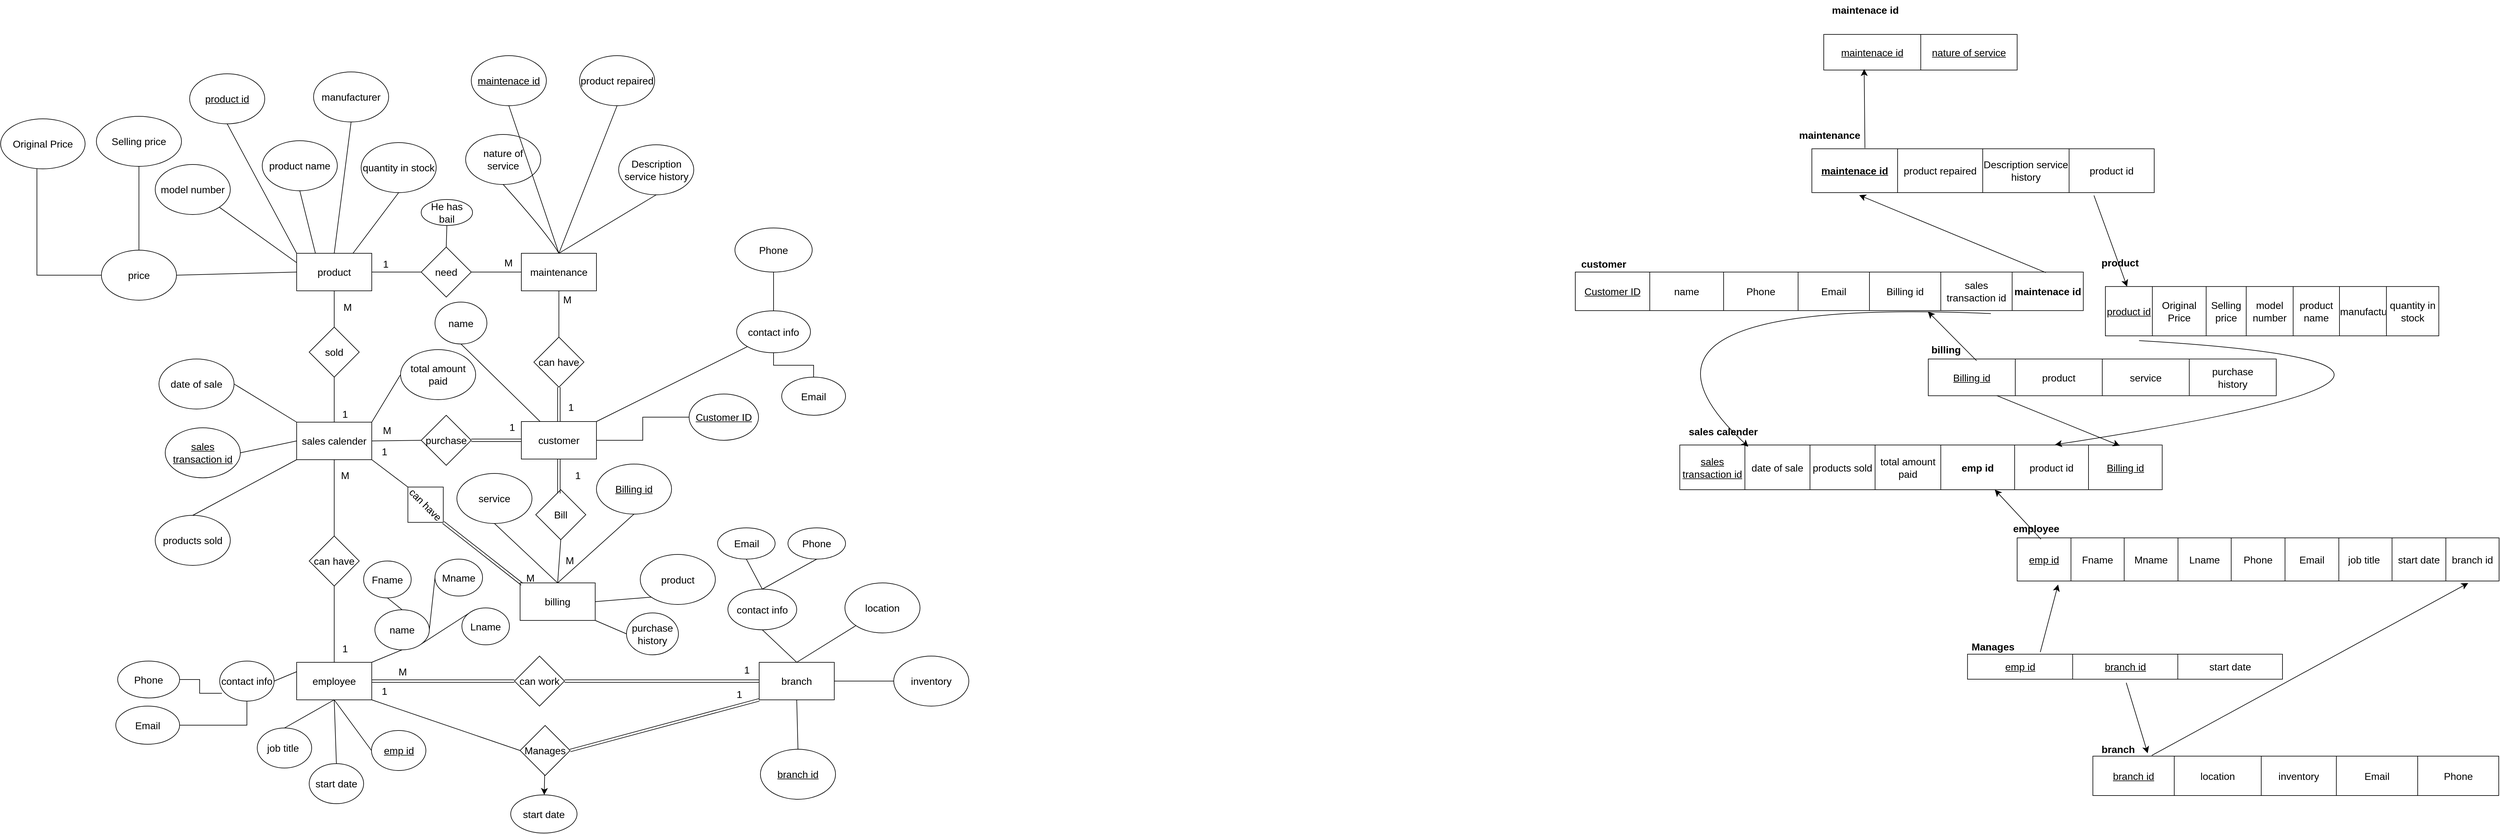 <mxfile version="21.3.2" type="github">
  <diagram name="Page-1" id="_14LEz57tPDZyepLyran">
    <mxGraphModel dx="3700" dy="874" grid="0" gridSize="10" guides="1" tooltips="1" connect="1" arrows="1" fold="1" page="0" pageScale="1" pageWidth="827" pageHeight="1169" math="0" shadow="0">
      <root>
        <mxCell id="0" />
        <mxCell id="1" parent="0" />
        <mxCell id="wd9jZNYNMY0b6v13ebfj-4" value="product&lt;span data-lucid-content=&quot;{&amp;quot;t&amp;quot;:&amp;quot;product&amp;quot;,&amp;quot;m&amp;quot;:[{&amp;quot;s&amp;quot;:0,&amp;quot;n&amp;quot;:&amp;quot;a&amp;quot;,&amp;quot;v&amp;quot;:&amp;quot;center&amp;quot;},{&amp;quot;s&amp;quot;:0,&amp;quot;n&amp;quot;:&amp;quot;b&amp;quot;,&amp;quot;v&amp;quot;:true,&amp;quot;e&amp;quot;:7},{&amp;quot;s&amp;quot;:0,&amp;quot;n&amp;quot;:&amp;quot;c&amp;quot;,&amp;quot;v&amp;quot;:&amp;quot;#333333ff&amp;quot;,&amp;quot;e&amp;quot;:7},{&amp;quot;s&amp;quot;:0,&amp;quot;n&amp;quot;:&amp;quot;fc&amp;quot;,&amp;quot;v&amp;quot;:&amp;quot;Bold&amp;quot;,&amp;quot;e&amp;quot;:7},{&amp;quot;s&amp;quot;:0,&amp;quot;n&amp;quot;:&amp;quot;fid&amp;quot;,&amp;quot;v&amp;quot;:5,&amp;quot;e&amp;quot;:7},{&amp;quot;s&amp;quot;:0,&amp;quot;n&amp;quot;:&amp;quot;s&amp;quot;,&amp;quot;v&amp;quot;:22.222,&amp;quot;e&amp;quot;:7}]}&quot; data-lucid-type=&quot;application/vnd.lucid.text&quot;&gt;&lt;/span&gt;&lt;span data-lucid-content=&quot;{&amp;quot;t&amp;quot;:&amp;quot;product&amp;quot;,&amp;quot;m&amp;quot;:[{&amp;quot;s&amp;quot;:0,&amp;quot;n&amp;quot;:&amp;quot;a&amp;quot;,&amp;quot;v&amp;quot;:&amp;quot;center&amp;quot;},{&amp;quot;s&amp;quot;:0,&amp;quot;n&amp;quot;:&amp;quot;b&amp;quot;,&amp;quot;v&amp;quot;:true,&amp;quot;e&amp;quot;:7},{&amp;quot;s&amp;quot;:0,&amp;quot;n&amp;quot;:&amp;quot;c&amp;quot;,&amp;quot;v&amp;quot;:&amp;quot;#333333ff&amp;quot;,&amp;quot;e&amp;quot;:7},{&amp;quot;s&amp;quot;:0,&amp;quot;n&amp;quot;:&amp;quot;fc&amp;quot;,&amp;quot;v&amp;quot;:&amp;quot;Bold&amp;quot;,&amp;quot;e&amp;quot;:7},{&amp;quot;s&amp;quot;:0,&amp;quot;n&amp;quot;:&amp;quot;fid&amp;quot;,&amp;quot;v&amp;quot;:5,&amp;quot;e&amp;quot;:7},{&amp;quot;s&amp;quot;:0,&amp;quot;n&amp;quot;:&amp;quot;s&amp;quot;,&amp;quot;v&amp;quot;:22.222,&amp;quot;e&amp;quot;:7}]}&quot; data-lucid-type=&quot;application/vnd.lucid.text&quot;&gt;&lt;/span&gt;" style="rounded=0;whiteSpace=wrap;html=1;fontSize=16;" parent="1" vertex="1">
          <mxGeometry x="-906" y="814" width="120" height="60" as="geometry" />
        </mxCell>
        <mxCell id="4b2ayb3zrJnUfWm3g6P_-13" value="" style="edgeStyle=orthogonalEdgeStyle;rounded=0;orthogonalLoop=1;jettySize=auto;html=1;endArrow=none;endFill=0;" parent="1" source="wd9jZNYNMY0b6v13ebfj-5" target="4b2ayb3zrJnUfWm3g6P_-12" edge="1">
          <mxGeometry relative="1" as="geometry" />
        </mxCell>
        <mxCell id="wd9jZNYNMY0b6v13ebfj-5" value="customer" style="rounded=0;whiteSpace=wrap;html=1;fontSize=16;" parent="1" vertex="1">
          <mxGeometry x="-547" y="1083" width="120" height="60" as="geometry" />
        </mxCell>
        <mxCell id="wd9jZNYNMY0b6v13ebfj-6" value="employee" style="rounded=0;whiteSpace=wrap;html=1;fontSize=16;" parent="1" vertex="1">
          <mxGeometry x="-906" y="1468" width="120" height="60" as="geometry" />
        </mxCell>
        <mxCell id="wd9jZNYNMY0b6v13ebfj-7" value="branch" style="rounded=0;whiteSpace=wrap;html=1;fontSize=16;" parent="1" vertex="1">
          <mxGeometry x="-167" y="1468" width="120" height="60" as="geometry" />
        </mxCell>
        <mxCell id="wd9jZNYNMY0b6v13ebfj-8" value="billing" style="rounded=0;whiteSpace=wrap;html=1;fontSize=16;" parent="1" vertex="1">
          <mxGeometry x="-549" y="1341" width="120" height="60" as="geometry" />
        </mxCell>
        <mxCell id="wd9jZNYNMY0b6v13ebfj-9" value="sales calender" style="rounded=0;whiteSpace=wrap;html=1;fontSize=16;" parent="1" vertex="1">
          <mxGeometry x="-906" y="1084" width="120" height="60" as="geometry" />
        </mxCell>
        <mxCell id="wd9jZNYNMY0b6v13ebfj-10" value="maintenance" style="rounded=0;whiteSpace=wrap;html=1;fontSize=16;" parent="1" vertex="1">
          <mxGeometry x="-547" y="814" width="120" height="60" as="geometry" />
        </mxCell>
        <mxCell id="wd9jZNYNMY0b6v13ebfj-11" value="need" style="rhombus;whiteSpace=wrap;html=1;fontSize=16;" parent="1" vertex="1">
          <mxGeometry x="-707" y="804" width="80" height="80" as="geometry" />
        </mxCell>
        <mxCell id="wd9jZNYNMY0b6v13ebfj-12" value="sold" style="rhombus;whiteSpace=wrap;html=1;fontSize=16;" parent="1" vertex="1">
          <mxGeometry x="-886" y="932" width="80" height="80" as="geometry" />
        </mxCell>
        <mxCell id="wd9jZNYNMY0b6v13ebfj-13" value="Bill" style="rhombus;whiteSpace=wrap;html=1;fontSize=16;" parent="1" vertex="1">
          <mxGeometry x="-524" y="1192" width="80" height="80" as="geometry" />
        </mxCell>
        <mxCell id="wd9jZNYNMY0b6v13ebfj-14" value="can have" style="rhombus;whiteSpace=wrap;html=1;fontSize=16;" parent="1" vertex="1">
          <mxGeometry x="-886" y="1266" width="80" height="80" as="geometry" />
        </mxCell>
        <mxCell id="wd9jZNYNMY0b6v13ebfj-15" value="purchase" style="rhombus;whiteSpace=wrap;html=1;fontSize=16;" parent="1" vertex="1">
          <mxGeometry x="-707" y="1073" width="80" height="80" as="geometry" />
        </mxCell>
        <mxCell id="wd9jZNYNMY0b6v13ebfj-16" value="product name" style="ellipse;whiteSpace=wrap;html=1;fontSize=16;" parent="1" vertex="1">
          <mxGeometry x="-961" y="634" width="120" height="80" as="geometry" />
        </mxCell>
        <mxCell id="wd9jZNYNMY0b6v13ebfj-17" value="quantity in stock" style="ellipse;whiteSpace=wrap;html=1;fontSize=16;" parent="1" vertex="1">
          <mxGeometry x="-803" y="637" width="120" height="80" as="geometry" />
        </mxCell>
        <mxCell id="wd9jZNYNMY0b6v13ebfj-18" value="model number" style="ellipse;whiteSpace=wrap;html=1;fontSize=16;" parent="1" vertex="1">
          <mxGeometry x="-1132" y="672" width="120" height="80" as="geometry" />
        </mxCell>
        <mxCell id="4b2ayb3zrJnUfWm3g6P_-7" value="" style="edgeStyle=orthogonalEdgeStyle;rounded=0;orthogonalLoop=1;jettySize=auto;html=1;endArrow=none;endFill=0;" parent="1" source="wd9jZNYNMY0b6v13ebfj-19" target="4b2ayb3zrJnUfWm3g6P_-6" edge="1">
          <mxGeometry relative="1" as="geometry">
            <Array as="points">
              <mxPoint x="-1321" y="849" />
            </Array>
          </mxGeometry>
        </mxCell>
        <mxCell id="4b2ayb3zrJnUfWm3g6P_-9" value="" style="edgeStyle=orthogonalEdgeStyle;rounded=0;orthogonalLoop=1;jettySize=auto;html=1;endArrow=none;endFill=0;" parent="1" source="wd9jZNYNMY0b6v13ebfj-19" target="4b2ayb3zrJnUfWm3g6P_-8" edge="1">
          <mxGeometry relative="1" as="geometry" />
        </mxCell>
        <mxCell id="wd9jZNYNMY0b6v13ebfj-19" value="price" style="ellipse;whiteSpace=wrap;html=1;fontSize=16;" parent="1" vertex="1">
          <mxGeometry x="-1218" y="809" width="120" height="80" as="geometry" />
        </mxCell>
        <mxCell id="wd9jZNYNMY0b6v13ebfj-27" value="" style="endArrow=none;html=1;rounded=0;fontSize=12;startSize=8;endSize=8;curved=1;exitX=1;exitY=0.5;exitDx=0;exitDy=0;entryX=0;entryY=0.5;entryDx=0;entryDy=0;" parent="1" source="wd9jZNYNMY0b6v13ebfj-19" target="wd9jZNYNMY0b6v13ebfj-4" edge="1">
          <mxGeometry width="50" height="50" relative="1" as="geometry">
            <mxPoint x="-993" y="1005" as="sourcePoint" />
            <mxPoint x="-943" y="955" as="targetPoint" />
          </mxGeometry>
        </mxCell>
        <mxCell id="wd9jZNYNMY0b6v13ebfj-28" value="manufacturer" style="ellipse;whiteSpace=wrap;html=1;fontSize=16;" parent="1" vertex="1">
          <mxGeometry x="-879" y="524" width="120" height="80" as="geometry" />
        </mxCell>
        <mxCell id="wd9jZNYNMY0b6v13ebfj-29" value="&lt;u&gt;product id&lt;/u&gt;" style="ellipse;whiteSpace=wrap;html=1;fontSize=16;" parent="1" vertex="1">
          <mxGeometry x="-1077" y="527" width="120" height="80" as="geometry" />
        </mxCell>
        <mxCell id="wd9jZNYNMY0b6v13ebfj-30" value="" style="endArrow=none;html=1;rounded=0;fontSize=12;startSize=8;endSize=8;curved=1;entryX=1;entryY=1;entryDx=0;entryDy=0;exitX=0;exitY=0.25;exitDx=0;exitDy=0;" parent="1" source="wd9jZNYNMY0b6v13ebfj-4" target="wd9jZNYNMY0b6v13ebfj-18" edge="1">
          <mxGeometry width="50" height="50" relative="1" as="geometry">
            <mxPoint x="-1253" y="1288" as="sourcePoint" />
            <mxPoint x="-1203" y="1238" as="targetPoint" />
          </mxGeometry>
        </mxCell>
        <mxCell id="wd9jZNYNMY0b6v13ebfj-31" value="" style="endArrow=none;html=1;rounded=0;fontSize=12;startSize=8;endSize=8;curved=1;entryX=0.5;entryY=1;entryDx=0;entryDy=0;exitX=0.25;exitY=0;exitDx=0;exitDy=0;" parent="1" source="wd9jZNYNMY0b6v13ebfj-4" target="wd9jZNYNMY0b6v13ebfj-16" edge="1">
          <mxGeometry width="50" height="50" relative="1" as="geometry">
            <mxPoint x="-1025" y="1017" as="sourcePoint" />
            <mxPoint x="-975" y="967" as="targetPoint" />
          </mxGeometry>
        </mxCell>
        <mxCell id="wd9jZNYNMY0b6v13ebfj-32" value="" style="endArrow=none;html=1;rounded=0;fontSize=12;startSize=8;endSize=8;curved=1;entryX=0.5;entryY=1;entryDx=0;entryDy=0;exitX=0.5;exitY=0;exitDx=0;exitDy=0;" parent="1" source="wd9jZNYNMY0b6v13ebfj-4" target="wd9jZNYNMY0b6v13ebfj-28" edge="1">
          <mxGeometry width="50" height="50" relative="1" as="geometry">
            <mxPoint x="-866" y="824" as="sourcePoint" />
            <mxPoint x="-891" y="724" as="targetPoint" />
          </mxGeometry>
        </mxCell>
        <mxCell id="wd9jZNYNMY0b6v13ebfj-33" value="" style="endArrow=none;html=1;rounded=0;fontSize=12;startSize=8;endSize=8;curved=1;entryX=0.5;entryY=1;entryDx=0;entryDy=0;exitX=0.75;exitY=0;exitDx=0;exitDy=0;" parent="1" source="wd9jZNYNMY0b6v13ebfj-4" target="wd9jZNYNMY0b6v13ebfj-17" edge="1">
          <mxGeometry width="50" height="50" relative="1" as="geometry">
            <mxPoint x="-856" y="834" as="sourcePoint" />
            <mxPoint x="-881" y="734" as="targetPoint" />
          </mxGeometry>
        </mxCell>
        <mxCell id="wd9jZNYNMY0b6v13ebfj-34" value="" style="endArrow=none;html=1;rounded=0;fontSize=12;startSize=8;endSize=8;curved=1;entryX=0.5;entryY=1;entryDx=0;entryDy=0;exitX=0;exitY=0;exitDx=0;exitDy=0;" parent="1" source="wd9jZNYNMY0b6v13ebfj-4" target="wd9jZNYNMY0b6v13ebfj-29" edge="1">
          <mxGeometry width="50" height="50" relative="1" as="geometry">
            <mxPoint x="-836" y="824" as="sourcePoint" />
            <mxPoint x="-809" y="614" as="targetPoint" />
          </mxGeometry>
        </mxCell>
        <mxCell id="wd9jZNYNMY0b6v13ebfj-36" value="" style="endArrow=none;html=1;rounded=0;fontSize=12;startSize=8;endSize=8;curved=1;exitX=1;exitY=0.5;exitDx=0;exitDy=0;entryX=0;entryY=0.5;entryDx=0;entryDy=0;" parent="1" source="wd9jZNYNMY0b6v13ebfj-4" target="wd9jZNYNMY0b6v13ebfj-11" edge="1">
          <mxGeometry width="50" height="50" relative="1" as="geometry">
            <mxPoint x="-787" y="981" as="sourcePoint" />
            <mxPoint x="-737" y="931" as="targetPoint" />
          </mxGeometry>
        </mxCell>
        <mxCell id="wd9jZNYNMY0b6v13ebfj-37" value="" style="endArrow=none;html=1;rounded=0;fontSize=12;startSize=8;endSize=8;curved=1;exitX=1;exitY=0.5;exitDx=0;exitDy=0;entryX=0;entryY=0.5;entryDx=0;entryDy=0;" parent="1" source="wd9jZNYNMY0b6v13ebfj-11" target="wd9jZNYNMY0b6v13ebfj-10" edge="1">
          <mxGeometry width="50" height="50" relative="1" as="geometry">
            <mxPoint x="-686" y="977" as="sourcePoint" />
            <mxPoint x="-598" y="863" as="targetPoint" />
          </mxGeometry>
        </mxCell>
        <mxCell id="wd9jZNYNMY0b6v13ebfj-38" value="nature of service" style="ellipse;whiteSpace=wrap;html=1;fontSize=16;" parent="1" vertex="1">
          <mxGeometry x="-636" y="624" width="120" height="80" as="geometry" />
        </mxCell>
        <mxCell id="wd9jZNYNMY0b6v13ebfj-39" value="Description service history" style="ellipse;whiteSpace=wrap;html=1;fontSize=16;" parent="1" vertex="1">
          <mxGeometry x="-391.5" y="640.5" width="120" height="80" as="geometry" />
        </mxCell>
        <mxCell id="wd9jZNYNMY0b6v13ebfj-40" value="product repaired" style="ellipse;whiteSpace=wrap;html=1;fontSize=16;" parent="1" vertex="1">
          <mxGeometry x="-454" y="498" width="120" height="80" as="geometry" />
        </mxCell>
        <mxCell id="wd9jZNYNMY0b6v13ebfj-41" value="&lt;u&gt;maintenace id&lt;/u&gt;" style="ellipse;whiteSpace=wrap;html=1;fontSize=16;" parent="1" vertex="1">
          <mxGeometry x="-627" y="498" width="120" height="80" as="geometry" />
        </mxCell>
        <mxCell id="wd9jZNYNMY0b6v13ebfj-42" value="" style="endArrow=none;html=1;rounded=0;fontSize=12;startSize=8;endSize=8;curved=1;entryX=0.5;entryY=1;entryDx=0;entryDy=0;exitX=0.5;exitY=0;exitDx=0;exitDy=0;" parent="1" source="wd9jZNYNMY0b6v13ebfj-10" target="wd9jZNYNMY0b6v13ebfj-39" edge="1">
          <mxGeometry width="50" height="50" relative="1" as="geometry">
            <mxPoint x="-582" y="810" as="sourcePoint" />
            <mxPoint x="-532" y="760" as="targetPoint" />
          </mxGeometry>
        </mxCell>
        <mxCell id="wd9jZNYNMY0b6v13ebfj-43" value="" style="endArrow=none;html=1;rounded=0;fontSize=12;startSize=8;endSize=8;curved=1;entryX=0.5;entryY=1;entryDx=0;entryDy=0;exitX=0.5;exitY=0;exitDx=0;exitDy=0;" parent="1" source="wd9jZNYNMY0b6v13ebfj-10" target="wd9jZNYNMY0b6v13ebfj-40" edge="1">
          <mxGeometry width="50" height="50" relative="1" as="geometry">
            <mxPoint x="-572" y="820" as="sourcePoint" />
            <mxPoint x="-522" y="770" as="targetPoint" />
          </mxGeometry>
        </mxCell>
        <mxCell id="wd9jZNYNMY0b6v13ebfj-44" value="" style="endArrow=none;html=1;rounded=0;fontSize=12;startSize=8;endSize=8;curved=1;entryX=0.5;entryY=1;entryDx=0;entryDy=0;exitX=0.5;exitY=0;exitDx=0;exitDy=0;" parent="1" source="wd9jZNYNMY0b6v13ebfj-10" target="wd9jZNYNMY0b6v13ebfj-41" edge="1">
          <mxGeometry width="50" height="50" relative="1" as="geometry">
            <mxPoint x="-562" y="830" as="sourcePoint" />
            <mxPoint x="-512" y="780" as="targetPoint" />
          </mxGeometry>
        </mxCell>
        <mxCell id="wd9jZNYNMY0b6v13ebfj-45" value="" style="endArrow=none;html=1;rounded=0;fontSize=12;startSize=8;endSize=8;curved=1;entryX=0.5;entryY=1;entryDx=0;entryDy=0;exitX=0.5;exitY=0;exitDx=0;exitDy=0;" parent="1" source="wd9jZNYNMY0b6v13ebfj-10" target="wd9jZNYNMY0b6v13ebfj-38" edge="1">
          <mxGeometry width="50" height="50" relative="1" as="geometry">
            <mxPoint x="-552" y="840" as="sourcePoint" />
            <mxPoint x="-502" y="790" as="targetPoint" />
            <Array as="points">
              <mxPoint x="-505" y="783" />
            </Array>
          </mxGeometry>
        </mxCell>
        <mxCell id="wd9jZNYNMY0b6v13ebfj-47" value="" style="endArrow=none;html=1;rounded=0;fontSize=12;startSize=8;endSize=8;curved=1;entryX=0.5;entryY=1;entryDx=0;entryDy=0;exitX=0.5;exitY=0;exitDx=0;exitDy=0;" parent="1" source="wd9jZNYNMY0b6v13ebfj-12" target="wd9jZNYNMY0b6v13ebfj-4" edge="1">
          <mxGeometry width="50" height="50" relative="1" as="geometry">
            <mxPoint x="-846" y="944" as="sourcePoint" />
            <mxPoint x="-780" y="1235" as="targetPoint" />
          </mxGeometry>
        </mxCell>
        <mxCell id="wd9jZNYNMY0b6v13ebfj-48" value="" style="endArrow=none;html=1;rounded=0;fontSize=12;startSize=8;endSize=8;curved=1;entryX=0.5;entryY=1;entryDx=0;entryDy=0;exitX=0.5;exitY=0;exitDx=0;exitDy=0;" parent="1" source="wd9jZNYNMY0b6v13ebfj-9" target="wd9jZNYNMY0b6v13ebfj-12" edge="1">
          <mxGeometry width="50" height="50" relative="1" as="geometry">
            <mxPoint x="-923" y="1264" as="sourcePoint" />
            <mxPoint x="-873" y="1214" as="targetPoint" />
          </mxGeometry>
        </mxCell>
        <mxCell id="wd9jZNYNMY0b6v13ebfj-49" value="date of sale" style="ellipse;whiteSpace=wrap;html=1;fontSize=16;" parent="1" vertex="1">
          <mxGeometry x="-1126" y="983" width="120" height="80" as="geometry" />
        </mxCell>
        <mxCell id="wd9jZNYNMY0b6v13ebfj-50" value="total amount paid" style="ellipse;whiteSpace=wrap;html=1;fontSize=16;" parent="1" vertex="1">
          <mxGeometry x="-740" y="968" width="120" height="80" as="geometry" />
        </mxCell>
        <mxCell id="wd9jZNYNMY0b6v13ebfj-51" value="products sold" style="ellipse;whiteSpace=wrap;html=1;fontSize=16;" parent="1" vertex="1">
          <mxGeometry x="-1132" y="1233" width="120" height="80" as="geometry" />
        </mxCell>
        <mxCell id="wd9jZNYNMY0b6v13ebfj-52" value="&lt;u&gt;sales transaction id&lt;/u&gt;" style="ellipse;whiteSpace=wrap;html=1;fontSize=16;" parent="1" vertex="1">
          <mxGeometry x="-1116" y="1093" width="120" height="80" as="geometry" />
        </mxCell>
        <mxCell id="wd9jZNYNMY0b6v13ebfj-55" value="" style="endArrow=none;html=1;rounded=0;fontSize=12;startSize=8;endSize=8;curved=1;exitX=1;exitY=0.5;exitDx=0;exitDy=0;entryX=0;entryY=0;entryDx=0;entryDy=0;" parent="1" source="wd9jZNYNMY0b6v13ebfj-49" target="wd9jZNYNMY0b6v13ebfj-9" edge="1">
          <mxGeometry width="50" height="50" relative="1" as="geometry">
            <mxPoint x="-962" y="1074" as="sourcePoint" />
            <mxPoint x="-912" y="1024" as="targetPoint" />
          </mxGeometry>
        </mxCell>
        <mxCell id="wd9jZNYNMY0b6v13ebfj-56" value="" style="endArrow=none;html=1;rounded=0;fontSize=12;startSize=8;endSize=8;curved=1;entryX=1;entryY=0.5;entryDx=0;entryDy=0;exitX=0;exitY=0.5;exitDx=0;exitDy=0;" parent="1" source="wd9jZNYNMY0b6v13ebfj-9" target="wd9jZNYNMY0b6v13ebfj-52" edge="1">
          <mxGeometry width="50" height="50" relative="1" as="geometry">
            <mxPoint x="-1165" y="1298" as="sourcePoint" />
            <mxPoint x="-1115" y="1248" as="targetPoint" />
          </mxGeometry>
        </mxCell>
        <mxCell id="wd9jZNYNMY0b6v13ebfj-59" value="" style="endArrow=none;html=1;rounded=0;fontSize=12;startSize=8;endSize=8;curved=1;exitX=0;exitY=1;exitDx=0;exitDy=0;entryX=0.5;entryY=0;entryDx=0;entryDy=0;" parent="1" source="wd9jZNYNMY0b6v13ebfj-9" target="wd9jZNYNMY0b6v13ebfj-51" edge="1">
          <mxGeometry width="50" height="50" relative="1" as="geometry">
            <mxPoint x="-765" y="1189" as="sourcePoint" />
            <mxPoint x="-715" y="1139" as="targetPoint" />
          </mxGeometry>
        </mxCell>
        <mxCell id="wd9jZNYNMY0b6v13ebfj-60" value="" style="endArrow=none;html=1;rounded=0;fontSize=12;startSize=8;endSize=8;curved=1;exitX=0;exitY=0.5;exitDx=0;exitDy=0;entryX=1;entryY=0;entryDx=0;entryDy=0;" parent="1" source="wd9jZNYNMY0b6v13ebfj-50" target="wd9jZNYNMY0b6v13ebfj-9" edge="1">
          <mxGeometry width="50" height="50" relative="1" as="geometry">
            <mxPoint x="-776" y="1154" as="sourcePoint" />
            <mxPoint x="-749" y="1208" as="targetPoint" />
          </mxGeometry>
        </mxCell>
        <mxCell id="wd9jZNYNMY0b6v13ebfj-61" value="" style="endArrow=none;html=1;rounded=0;fontSize=12;startSize=8;endSize=8;curved=1;exitX=1;exitY=0.5;exitDx=0;exitDy=0;entryX=0;entryY=0.5;entryDx=0;entryDy=0;" parent="1" source="wd9jZNYNMY0b6v13ebfj-9" target="wd9jZNYNMY0b6v13ebfj-15" edge="1">
          <mxGeometry width="50" height="50" relative="1" as="geometry">
            <mxPoint x="-730" y="1130" as="sourcePoint" />
            <mxPoint x="-680" y="1080" as="targetPoint" />
          </mxGeometry>
        </mxCell>
        <mxCell id="wd9jZNYNMY0b6v13ebfj-63" value="name" style="ellipse;whiteSpace=wrap;html=1;fontSize=16;" parent="1" vertex="1">
          <mxGeometry x="-685" y="892" width="83" height="67" as="geometry" />
        </mxCell>
        <mxCell id="4b2ayb3zrJnUfWm3g6P_-2" value="" style="edgeStyle=orthogonalEdgeStyle;rounded=0;orthogonalLoop=1;jettySize=auto;html=1;endArrow=none;endFill=0;" parent="1" source="wd9jZNYNMY0b6v13ebfj-65" target="4b2ayb3zrJnUfWm3g6P_-1" edge="1">
          <mxGeometry relative="1" as="geometry" />
        </mxCell>
        <mxCell id="4b2ayb3zrJnUfWm3g6P_-4" value="" style="edgeStyle=orthogonalEdgeStyle;rounded=0;orthogonalLoop=1;jettySize=auto;html=1;endArrow=none;endFill=0;" parent="1" source="wd9jZNYNMY0b6v13ebfj-65" target="4b2ayb3zrJnUfWm3g6P_-3" edge="1">
          <mxGeometry relative="1" as="geometry" />
        </mxCell>
        <mxCell id="wd9jZNYNMY0b6v13ebfj-65" value="contact info" style="ellipse;whiteSpace=wrap;html=1;fontSize=16;" parent="1" vertex="1">
          <mxGeometry x="-203" y="906" width="118" height="67" as="geometry" />
        </mxCell>
        <mxCell id="wd9jZNYNMY0b6v13ebfj-66" value="purchase&lt;br&gt;history" style="ellipse;whiteSpace=wrap;html=1;fontSize=16;" parent="1" vertex="1">
          <mxGeometry x="-379" y="1389" width="83" height="67" as="geometry" />
        </mxCell>
        <mxCell id="wd9jZNYNMY0b6v13ebfj-67" value="" style="endArrow=none;html=1;rounded=0;fontSize=12;startSize=8;endSize=8;curved=1;entryX=0.5;entryY=1;entryDx=0;entryDy=0;exitX=0.25;exitY=0;exitDx=0;exitDy=0;" parent="1" source="wd9jZNYNMY0b6v13ebfj-5" target="wd9jZNYNMY0b6v13ebfj-63" edge="1">
          <mxGeometry width="50" height="50" relative="1" as="geometry">
            <mxPoint x="-570" y="1260" as="sourcePoint" />
            <mxPoint x="-520" y="1210" as="targetPoint" />
          </mxGeometry>
        </mxCell>
        <mxCell id="wd9jZNYNMY0b6v13ebfj-68" value="" style="endArrow=none;html=1;rounded=0;fontSize=12;startSize=8;endSize=8;curved=1;entryX=0;entryY=1;entryDx=0;entryDy=0;exitX=1;exitY=0;exitDx=0;exitDy=0;" parent="1" source="wd9jZNYNMY0b6v13ebfj-5" target="wd9jZNYNMY0b6v13ebfj-65" edge="1">
          <mxGeometry width="50" height="50" relative="1" as="geometry">
            <mxPoint x="-457" y="1289" as="sourcePoint" />
            <mxPoint x="-407" y="1239" as="targetPoint" />
          </mxGeometry>
        </mxCell>
        <mxCell id="wd9jZNYNMY0b6v13ebfj-71" value="" style="endArrow=none;html=1;rounded=0;fontSize=12;startSize=8;endSize=8;curved=1;entryX=0;entryY=0.5;entryDx=0;entryDy=0;exitX=1;exitY=1;exitDx=0;exitDy=0;" parent="1" source="wd9jZNYNMY0b6v13ebfj-8" target="wd9jZNYNMY0b6v13ebfj-66" edge="1">
          <mxGeometry width="50" height="50" relative="1" as="geometry">
            <mxPoint x="-477" y="1093" as="sourcePoint" />
            <mxPoint x="-353" y="1066" as="targetPoint" />
          </mxGeometry>
        </mxCell>
        <mxCell id="wd9jZNYNMY0b6v13ebfj-74" value="" style="endArrow=none;html=1;rounded=0;fontSize=12;startSize=8;endSize=8;curved=1;exitX=0.5;exitY=1;exitDx=0;exitDy=0;entryX=0.5;entryY=0;entryDx=0;entryDy=0;" parent="1" source="wd9jZNYNMY0b6v13ebfj-13" target="wd9jZNYNMY0b6v13ebfj-8" edge="1">
          <mxGeometry width="50" height="50" relative="1" as="geometry">
            <mxPoint x="-276" y="1280" as="sourcePoint" />
            <mxPoint x="-484" y="1336" as="targetPoint" />
          </mxGeometry>
        </mxCell>
        <mxCell id="wd9jZNYNMY0b6v13ebfj-75" value="service" style="ellipse;whiteSpace=wrap;html=1;fontSize=16;" parent="1" vertex="1">
          <mxGeometry x="-650" y="1166" width="120" height="80" as="geometry" />
        </mxCell>
        <mxCell id="wd9jZNYNMY0b6v13ebfj-76" value="&lt;u&gt;Billing id&lt;/u&gt;" style="ellipse;whiteSpace=wrap;html=1;fontSize=16;" parent="1" vertex="1">
          <mxGeometry x="-427" y="1151" width="120" height="80" as="geometry" />
        </mxCell>
        <mxCell id="wd9jZNYNMY0b6v13ebfj-79" value="product" style="ellipse;whiteSpace=wrap;html=1;fontSize=16;" parent="1" vertex="1">
          <mxGeometry x="-357" y="1295.5" width="120" height="80" as="geometry" />
        </mxCell>
        <mxCell id="wd9jZNYNMY0b6v13ebfj-82" style="edgeStyle=none;curved=1;rounded=0;orthogonalLoop=1;jettySize=auto;html=1;exitX=1;exitY=0;exitDx=0;exitDy=0;fontSize=12;startSize=8;endSize=8;" parent="1" edge="1">
          <mxGeometry relative="1" as="geometry">
            <mxPoint x="-83.574" y="1298.716" as="sourcePoint" />
            <mxPoint x="-83.206" y="1298.963" as="targetPoint" />
          </mxGeometry>
        </mxCell>
        <mxCell id="wd9jZNYNMY0b6v13ebfj-83" value="" style="endArrow=none;html=1;rounded=0;fontSize=12;startSize=8;endSize=8;curved=1;entryX=0.5;entryY=1;entryDx=0;entryDy=0;exitX=0.5;exitY=0;exitDx=0;exitDy=0;" parent="1" source="wd9jZNYNMY0b6v13ebfj-8" target="wd9jZNYNMY0b6v13ebfj-76" edge="1">
          <mxGeometry width="50" height="50" relative="1" as="geometry">
            <mxPoint x="-53" y="1063" as="sourcePoint" />
            <mxPoint x="-3" y="1013" as="targetPoint" />
          </mxGeometry>
        </mxCell>
        <mxCell id="wd9jZNYNMY0b6v13ebfj-84" value="" style="endArrow=none;html=1;rounded=0;fontSize=12;startSize=8;endSize=8;curved=1;entryX=0.5;entryY=1;entryDx=0;entryDy=0;exitX=0.5;exitY=0;exitDx=0;exitDy=0;" parent="1" source="wd9jZNYNMY0b6v13ebfj-8" target="wd9jZNYNMY0b6v13ebfj-75" edge="1">
          <mxGeometry width="50" height="50" relative="1" as="geometry">
            <mxPoint x="-53" y="1041" as="sourcePoint" />
            <mxPoint x="-3" y="991" as="targetPoint" />
          </mxGeometry>
        </mxCell>
        <mxCell id="wd9jZNYNMY0b6v13ebfj-86" value="" style="endArrow=none;html=1;rounded=0;fontSize=12;startSize=8;endSize=8;curved=1;entryX=0;entryY=1;entryDx=0;entryDy=0;exitX=1;exitY=0.5;exitDx=0;exitDy=0;" parent="1" source="wd9jZNYNMY0b6v13ebfj-8" target="wd9jZNYNMY0b6v13ebfj-79" edge="1">
          <mxGeometry width="50" height="50" relative="1" as="geometry">
            <mxPoint x="11" y="1130" as="sourcePoint" />
            <mxPoint x="61" y="1080" as="targetPoint" />
          </mxGeometry>
        </mxCell>
        <mxCell id="wd9jZNYNMY0b6v13ebfj-90" value="" style="endArrow=none;html=1;rounded=0;fontSize=12;startSize=8;endSize=8;curved=1;entryX=0.5;entryY=1;entryDx=0;entryDy=0;exitX=0.5;exitY=0;exitDx=0;exitDy=0;" parent="1" source="wd9jZNYNMY0b6v13ebfj-14" target="wd9jZNYNMY0b6v13ebfj-9" edge="1">
          <mxGeometry width="50" height="50" relative="1" as="geometry">
            <mxPoint x="-722" y="1375" as="sourcePoint" />
            <mxPoint x="-672" y="1325" as="targetPoint" />
          </mxGeometry>
        </mxCell>
        <mxCell id="wd9jZNYNMY0b6v13ebfj-91" value="" style="endArrow=none;html=1;rounded=0;fontSize=12;startSize=8;endSize=8;curved=1;entryX=0.5;entryY=1;entryDx=0;entryDy=0;exitX=0.5;exitY=0;exitDx=0;exitDy=0;" parent="1" source="wd9jZNYNMY0b6v13ebfj-6" target="wd9jZNYNMY0b6v13ebfj-14" edge="1">
          <mxGeometry width="50" height="50" relative="1" as="geometry">
            <mxPoint x="-878" y="1426" as="sourcePoint" />
            <mxPoint x="-828" y="1376" as="targetPoint" />
          </mxGeometry>
        </mxCell>
        <mxCell id="wd9jZNYNMY0b6v13ebfj-92" value="start date" style="ellipse;whiteSpace=wrap;html=1;fontSize=16;" parent="1" vertex="1">
          <mxGeometry x="-886" y="1630" width="87" height="64" as="geometry" />
        </mxCell>
        <mxCell id="wd9jZNYNMY0b6v13ebfj-93" value="&lt;u&gt;emp id&lt;/u&gt;" style="ellipse;whiteSpace=wrap;html=1;fontSize=16;" parent="1" vertex="1">
          <mxGeometry x="-786.5" y="1577" width="87" height="64" as="geometry" />
        </mxCell>
        <mxCell id="wd9jZNYNMY0b6v13ebfj-94" value="job title&amp;nbsp;" style="ellipse;whiteSpace=wrap;html=1;fontSize=16;" parent="1" vertex="1">
          <mxGeometry x="-969" y="1573" width="87" height="64" as="geometry" />
        </mxCell>
        <mxCell id="wd9jZNYNMY0b6v13ebfj-95" value="contact info" style="ellipse;whiteSpace=wrap;html=1;fontSize=16;" parent="1" vertex="1">
          <mxGeometry x="-1029" y="1466" width="87" height="64" as="geometry" />
        </mxCell>
        <mxCell id="wd9jZNYNMY0b6v13ebfj-96" value="name" style="ellipse;whiteSpace=wrap;html=1;fontSize=16;" parent="1" vertex="1">
          <mxGeometry x="-781" y="1384" width="87" height="64" as="geometry" />
        </mxCell>
        <mxCell id="wd9jZNYNMY0b6v13ebfj-97" value="" style="endArrow=none;html=1;rounded=0;fontSize=12;startSize=8;endSize=8;curved=1;entryX=0.5;entryY=1;entryDx=0;entryDy=0;exitX=0.5;exitY=0;exitDx=0;exitDy=0;" parent="1" source="wd9jZNYNMY0b6v13ebfj-94" target="wd9jZNYNMY0b6v13ebfj-6" edge="1">
          <mxGeometry width="50" height="50" relative="1" as="geometry">
            <mxPoint x="-867" y="1612" as="sourcePoint" />
            <mxPoint x="-817" y="1562" as="targetPoint" />
          </mxGeometry>
        </mxCell>
        <mxCell id="wd9jZNYNMY0b6v13ebfj-98" value="" style="endArrow=none;html=1;rounded=0;fontSize=12;startSize=8;endSize=8;curved=1;entryX=0.5;entryY=1;entryDx=0;entryDy=0;exitX=0.5;exitY=0;exitDx=0;exitDy=0;" parent="1" source="wd9jZNYNMY0b6v13ebfj-92" target="wd9jZNYNMY0b6v13ebfj-6" edge="1">
          <mxGeometry width="50" height="50" relative="1" as="geometry">
            <mxPoint x="-666" y="1649" as="sourcePoint" />
            <mxPoint x="-616" y="1599" as="targetPoint" />
          </mxGeometry>
        </mxCell>
        <mxCell id="wd9jZNYNMY0b6v13ebfj-99" value="" style="endArrow=none;html=1;rounded=0;fontSize=12;startSize=8;endSize=8;curved=1;exitX=0.5;exitY=1;exitDx=0;exitDy=0;entryX=0;entryY=0.5;entryDx=0;entryDy=0;" parent="1" source="wd9jZNYNMY0b6v13ebfj-6" target="wd9jZNYNMY0b6v13ebfj-93" edge="1">
          <mxGeometry width="50" height="50" relative="1" as="geometry">
            <mxPoint x="-625" y="1589" as="sourcePoint" />
            <mxPoint x="-575" y="1539" as="targetPoint" />
          </mxGeometry>
        </mxCell>
        <mxCell id="wd9jZNYNMY0b6v13ebfj-100" value="" style="endArrow=none;html=1;rounded=0;fontSize=12;startSize=8;endSize=8;curved=1;exitX=1;exitY=0;exitDx=0;exitDy=0;entryX=0.5;entryY=1;entryDx=0;entryDy=0;" parent="1" source="wd9jZNYNMY0b6v13ebfj-6" target="wd9jZNYNMY0b6v13ebfj-96" edge="1">
          <mxGeometry width="50" height="50" relative="1" as="geometry">
            <mxPoint x="-613" y="1517" as="sourcePoint" />
            <mxPoint x="-563" y="1467" as="targetPoint" />
          </mxGeometry>
        </mxCell>
        <mxCell id="wd9jZNYNMY0b6v13ebfj-101" value="" style="endArrow=none;html=1;rounded=0;fontSize=12;startSize=8;endSize=8;curved=1;exitX=1;exitY=0.5;exitDx=0;exitDy=0;entryX=0;entryY=0.25;entryDx=0;entryDy=0;" parent="1" source="wd9jZNYNMY0b6v13ebfj-95" target="wd9jZNYNMY0b6v13ebfj-6" edge="1">
          <mxGeometry width="50" height="50" relative="1" as="geometry">
            <mxPoint x="-942" y="1453" as="sourcePoint" />
            <mxPoint x="-892" y="1403" as="targetPoint" />
          </mxGeometry>
        </mxCell>
        <mxCell id="wd9jZNYNMY0b6v13ebfj-102" value="Mname" style="ellipse;whiteSpace=wrap;html=1;fontSize=16;" parent="1" vertex="1">
          <mxGeometry x="-685" y="1303" width="76" height="59" as="geometry" />
        </mxCell>
        <mxCell id="wd9jZNYNMY0b6v13ebfj-103" value="Fname" style="ellipse;whiteSpace=wrap;html=1;fontSize=16;" parent="1" vertex="1">
          <mxGeometry x="-799" y="1306" width="76" height="59" as="geometry" />
        </mxCell>
        <mxCell id="wd9jZNYNMY0b6v13ebfj-104" value="Lname" style="ellipse;whiteSpace=wrap;html=1;fontSize=16;" parent="1" vertex="1">
          <mxGeometry x="-642" y="1381" width="76" height="59" as="geometry" />
        </mxCell>
        <mxCell id="wd9jZNYNMY0b6v13ebfj-105" value="" style="endArrow=none;html=1;rounded=0;fontSize=12;startSize=8;endSize=8;curved=1;entryX=0.5;entryY=1;entryDx=0;entryDy=0;exitX=0.5;exitY=0;exitDx=0;exitDy=0;" parent="1" source="wd9jZNYNMY0b6v13ebfj-96" target="wd9jZNYNMY0b6v13ebfj-103" edge="1">
          <mxGeometry width="50" height="50" relative="1" as="geometry">
            <mxPoint x="-797" y="1442" as="sourcePoint" />
            <mxPoint x="-747" y="1392" as="targetPoint" />
          </mxGeometry>
        </mxCell>
        <mxCell id="wd9jZNYNMY0b6v13ebfj-106" value="" style="endArrow=none;html=1;rounded=0;fontSize=12;startSize=8;endSize=8;curved=1;exitX=1;exitY=0.5;exitDx=0;exitDy=0;entryX=0;entryY=0.5;entryDx=0;entryDy=0;" parent="1" source="wd9jZNYNMY0b6v13ebfj-96" target="wd9jZNYNMY0b6v13ebfj-102" edge="1">
          <mxGeometry width="50" height="50" relative="1" as="geometry">
            <mxPoint x="-593" y="1436" as="sourcePoint" />
            <mxPoint x="-543" y="1386" as="targetPoint" />
          </mxGeometry>
        </mxCell>
        <mxCell id="wd9jZNYNMY0b6v13ebfj-107" value="" style="endArrow=none;html=1;rounded=0;fontSize=12;startSize=8;endSize=8;curved=1;exitX=1;exitY=1;exitDx=0;exitDy=0;entryX=0;entryY=0;entryDx=0;entryDy=0;" parent="1" source="wd9jZNYNMY0b6v13ebfj-96" target="wd9jZNYNMY0b6v13ebfj-104" edge="1">
          <mxGeometry width="50" height="50" relative="1" as="geometry">
            <mxPoint x="-551" y="1692" as="sourcePoint" />
            <mxPoint x="-501" y="1642" as="targetPoint" />
          </mxGeometry>
        </mxCell>
        <mxCell id="wd9jZNYNMY0b6v13ebfj-110" style="edgeStyle=none;curved=1;rounded=0;orthogonalLoop=1;jettySize=auto;html=1;exitX=1;exitY=0;exitDx=0;exitDy=0;fontSize=12;startSize=8;endSize=8;" parent="1" edge="1">
          <mxGeometry relative="1" as="geometry">
            <mxPoint x="-639.5" y="1495" as="sourcePoint" />
            <mxPoint x="-639.5" y="1495" as="targetPoint" />
          </mxGeometry>
        </mxCell>
        <mxCell id="wd9jZNYNMY0b6v13ebfj-113" value="can work" style="rhombus;whiteSpace=wrap;html=1;fontSize=16;" parent="1" vertex="1">
          <mxGeometry x="-558" y="1458" width="80" height="80" as="geometry" />
        </mxCell>
        <mxCell id="wd9jZNYNMY0b6v13ebfj-116" value="contact info" style="ellipse;whiteSpace=wrap;html=1;fontSize=16;" parent="1" vertex="1">
          <mxGeometry x="-217" y="1351" width="110" height="65" as="geometry" />
        </mxCell>
        <mxCell id="wd9jZNYNMY0b6v13ebfj-117" value="location" style="ellipse;whiteSpace=wrap;html=1;fontSize=16;" parent="1" vertex="1">
          <mxGeometry x="-30" y="1341" width="120" height="80" as="geometry" />
        </mxCell>
        <mxCell id="wd9jZNYNMY0b6v13ebfj-118" value="inventory" style="ellipse;whiteSpace=wrap;html=1;fontSize=16;" parent="1" vertex="1">
          <mxGeometry x="48" y="1458" width="120" height="80" as="geometry" />
        </mxCell>
        <mxCell id="wd9jZNYNMY0b6v13ebfj-119" value="&lt;u&gt;branch id&lt;/u&gt;" style="ellipse;whiteSpace=wrap;html=1;fontSize=16;" parent="1" vertex="1">
          <mxGeometry x="-165" y="1607" width="120" height="80" as="geometry" />
        </mxCell>
        <mxCell id="wd9jZNYNMY0b6v13ebfj-120" value="" style="endArrow=none;html=1;rounded=0;fontSize=12;startSize=8;endSize=8;curved=1;entryX=0.5;entryY=1;entryDx=0;entryDy=0;exitX=0.5;exitY=0;exitDx=0;exitDy=0;" parent="1" source="wd9jZNYNMY0b6v13ebfj-7" target="wd9jZNYNMY0b6v13ebfj-116" edge="1">
          <mxGeometry width="50" height="50" relative="1" as="geometry">
            <mxPoint x="-124" y="1485" as="sourcePoint" />
            <mxPoint x="-74" y="1435" as="targetPoint" />
          </mxGeometry>
        </mxCell>
        <mxCell id="wd9jZNYNMY0b6v13ebfj-121" value="" style="endArrow=none;html=1;rounded=0;fontSize=12;startSize=8;endSize=8;curved=1;entryX=0;entryY=1;entryDx=0;entryDy=0;exitX=0.5;exitY=0;exitDx=0;exitDy=0;" parent="1" source="wd9jZNYNMY0b6v13ebfj-7" target="wd9jZNYNMY0b6v13ebfj-117" edge="1">
          <mxGeometry width="50" height="50" relative="1" as="geometry">
            <mxPoint x="-193" y="1628" as="sourcePoint" />
            <mxPoint x="-143" y="1578" as="targetPoint" />
          </mxGeometry>
        </mxCell>
        <mxCell id="wd9jZNYNMY0b6v13ebfj-122" value="" style="endArrow=none;html=1;rounded=0;fontSize=12;startSize=8;endSize=8;curved=1;entryX=0;entryY=0.5;entryDx=0;entryDy=0;exitX=1;exitY=0.5;exitDx=0;exitDy=0;" parent="1" source="wd9jZNYNMY0b6v13ebfj-7" target="wd9jZNYNMY0b6v13ebfj-118" edge="1">
          <mxGeometry width="50" height="50" relative="1" as="geometry">
            <mxPoint x="-90" y="1637" as="sourcePoint" />
            <mxPoint x="-40" y="1587" as="targetPoint" />
          </mxGeometry>
        </mxCell>
        <mxCell id="wd9jZNYNMY0b6v13ebfj-123" value="" style="endArrow=none;html=1;rounded=0;fontSize=12;startSize=8;endSize=8;curved=1;entryX=0.5;entryY=0;entryDx=0;entryDy=0;exitX=0.5;exitY=1;exitDx=0;exitDy=0;" parent="1" source="wd9jZNYNMY0b6v13ebfj-7" target="wd9jZNYNMY0b6v13ebfj-119" edge="1">
          <mxGeometry width="50" height="50" relative="1" as="geometry">
            <mxPoint x="-418" y="1674" as="sourcePoint" />
            <mxPoint x="-368" y="1624" as="targetPoint" />
          </mxGeometry>
        </mxCell>
        <mxCell id="wd9jZNYNMY0b6v13ebfj-130" value="1" style="text;html=1;align=center;verticalAlign=middle;resizable=0;points=[];autosize=1;strokeColor=none;fillColor=none;fontSize=16;" parent="1" vertex="1">
          <mxGeometry x="-778" y="815" width="27" height="31" as="geometry" />
        </mxCell>
        <mxCell id="wd9jZNYNMY0b6v13ebfj-131" value="M" style="text;html=1;align=center;verticalAlign=middle;resizable=0;points=[];autosize=1;strokeColor=none;fillColor=none;fontSize=16;" parent="1" vertex="1">
          <mxGeometry x="-584" y="813" width="31" height="31" as="geometry" />
        </mxCell>
        <mxCell id="wd9jZNYNMY0b6v13ebfj-132" value="" style="endArrow=classic;startArrow=classic;html=1;rounded=0;fontSize=12;curved=1;exitX=1;exitY=0.5;exitDx=0;exitDy=0;entryX=0;entryY=0.5;entryDx=0;entryDy=0;shape=link;" parent="1" source="wd9jZNYNMY0b6v13ebfj-15" target="wd9jZNYNMY0b6v13ebfj-5" edge="1">
          <mxGeometry width="50" height="50" relative="1" as="geometry">
            <mxPoint x="-622" y="1155" as="sourcePoint" />
            <mxPoint x="-572" y="1105" as="targetPoint" />
          </mxGeometry>
        </mxCell>
        <mxCell id="wd9jZNYNMY0b6v13ebfj-133" value="" style="endArrow=classic;startArrow=classic;html=1;rounded=0;fontSize=12;curved=1;exitX=0.5;exitY=1;exitDx=0;exitDy=0;shape=link;" parent="1" source="wd9jZNYNMY0b6v13ebfj-5" edge="1">
          <mxGeometry width="50" height="50" relative="1" as="geometry">
            <mxPoint x="-410" y="1214" as="sourcePoint" />
            <mxPoint x="-487" y="1198" as="targetPoint" />
          </mxGeometry>
        </mxCell>
        <mxCell id="wd9jZNYNMY0b6v13ebfj-134" value="M" style="text;html=1;align=center;verticalAlign=middle;resizable=0;points=[];autosize=1;strokeColor=none;fillColor=none;fontSize=16;" parent="1" vertex="1">
          <mxGeometry x="-778" y="1081" width="31" height="31" as="geometry" />
        </mxCell>
        <mxCell id="wd9jZNYNMY0b6v13ebfj-136" value="1" style="text;html=1;align=center;verticalAlign=middle;resizable=0;points=[];autosize=1;strokeColor=none;fillColor=none;fontSize=16;" parent="1" vertex="1">
          <mxGeometry x="-576" y="1076" width="27" height="31" as="geometry" />
        </mxCell>
        <mxCell id="wd9jZNYNMY0b6v13ebfj-137" value="1" style="text;html=1;align=center;verticalAlign=middle;resizable=0;points=[];autosize=1;strokeColor=none;fillColor=none;fontSize=16;" parent="1" vertex="1">
          <mxGeometry x="-471" y="1153" width="27" height="31" as="geometry" />
        </mxCell>
        <mxCell id="wd9jZNYNMY0b6v13ebfj-138" value="M" style="text;html=1;align=center;verticalAlign=middle;resizable=0;points=[];autosize=1;strokeColor=none;fillColor=none;fontSize=16;" parent="1" vertex="1">
          <mxGeometry x="-549" y="1317" width="31" height="31" as="geometry" />
        </mxCell>
        <mxCell id="wd9jZNYNMY0b6v13ebfj-139" value="1" style="text;html=1;align=center;verticalAlign=middle;resizable=0;points=[];autosize=1;strokeColor=none;fillColor=none;fontSize=16;" parent="1" vertex="1">
          <mxGeometry x="-843" y="1430" width="27" height="31" as="geometry" />
        </mxCell>
        <mxCell id="wd9jZNYNMY0b6v13ebfj-140" value="M" style="text;html=1;align=center;verticalAlign=middle;resizable=0;points=[];autosize=1;strokeColor=none;fillColor=none;fontSize=16;" parent="1" vertex="1">
          <mxGeometry x="-845" y="1153" width="31" height="31" as="geometry" />
        </mxCell>
        <mxCell id="wd9jZNYNMY0b6v13ebfj-141" value="M" style="text;html=1;align=center;verticalAlign=middle;resizable=0;points=[];autosize=1;strokeColor=none;fillColor=none;fontSize=16;" parent="1" vertex="1">
          <mxGeometry x="-753" y="1467" width="31" height="31" as="geometry" />
        </mxCell>
        <mxCell id="wd9jZNYNMY0b6v13ebfj-142" value="1" style="text;html=1;align=center;verticalAlign=middle;resizable=0;points=[];autosize=1;strokeColor=none;fillColor=none;fontSize=16;" parent="1" vertex="1">
          <mxGeometry x="-201" y="1464" width="27" height="31" as="geometry" />
        </mxCell>
        <mxCell id="wd9jZNYNMY0b6v13ebfj-143" value="" style="endArrow=classic;startArrow=classic;html=1;rounded=0;fontSize=12;curved=1;exitX=1;exitY=0.5;exitDx=0;exitDy=0;entryX=0;entryY=0.5;entryDx=0;entryDy=0;shape=link;" parent="1" source="wd9jZNYNMY0b6v13ebfj-6" target="wd9jZNYNMY0b6v13ebfj-113" edge="1">
          <mxGeometry width="50" height="50" relative="1" as="geometry">
            <mxPoint x="-721" y="1549" as="sourcePoint" />
            <mxPoint x="-671" y="1499" as="targetPoint" />
          </mxGeometry>
        </mxCell>
        <mxCell id="wd9jZNYNMY0b6v13ebfj-144" value="" style="endArrow=classic;startArrow=classic;html=1;rounded=0;fontSize=12;curved=1;exitX=1;exitY=0.5;exitDx=0;exitDy=0;entryX=0;entryY=0.5;entryDx=0;entryDy=0;shape=link;" parent="1" source="wd9jZNYNMY0b6v13ebfj-113" target="wd9jZNYNMY0b6v13ebfj-7" edge="1">
          <mxGeometry width="50" height="50" relative="1" as="geometry">
            <mxPoint x="-442" y="1520" as="sourcePoint" />
            <mxPoint x="-392" y="1470" as="targetPoint" />
          </mxGeometry>
        </mxCell>
        <mxCell id="2Am0kUUwo3GScjb7PXct-1" value="M" style="text;html=1;align=center;verticalAlign=middle;resizable=0;points=[];autosize=1;strokeColor=none;fillColor=none;fontSize=16;" parent="1" vertex="1">
          <mxGeometry x="-841" y="884" width="31" height="31" as="geometry" />
        </mxCell>
        <mxCell id="2Am0kUUwo3GScjb7PXct-2" value="1" style="text;html=1;align=center;verticalAlign=middle;resizable=0;points=[];autosize=1;strokeColor=none;fillColor=none;fontSize=16;" parent="1" vertex="1">
          <mxGeometry x="-843" y="1055" width="27" height="31" as="geometry" />
        </mxCell>
        <mxCell id="2Am0kUUwo3GScjb7PXct-5" value="" style="endArrow=none;html=1;rounded=0;fontSize=12;startSize=8;endSize=8;curved=1;entryX=0.5;entryY=1;entryDx=0;entryDy=0;exitX=0.5;exitY=0;exitDx=0;exitDy=0;" parent="1" source="2Am0kUUwo3GScjb7PXct-8" target="wd9jZNYNMY0b6v13ebfj-10" edge="1">
          <mxGeometry width="50" height="50" relative="1" as="geometry">
            <mxPoint x="-487" y="946" as="sourcePoint" />
            <mxPoint x="-495" y="1176" as="targetPoint" />
          </mxGeometry>
        </mxCell>
        <mxCell id="2Am0kUUwo3GScjb7PXct-8" value="can have" style="rhombus;whiteSpace=wrap;html=1;fontSize=16;" parent="1" vertex="1">
          <mxGeometry x="-527" y="948" width="80" height="80" as="geometry" />
        </mxCell>
        <mxCell id="2Am0kUUwo3GScjb7PXct-9" value="" style="endArrow=none;html=1;rounded=0;fontSize=12;curved=1;entryX=0.5;entryY=1;entryDx=0;entryDy=0;exitX=0.5;exitY=0;exitDx=0;exitDy=0;shape=link;" parent="1" source="wd9jZNYNMY0b6v13ebfj-5" target="2Am0kUUwo3GScjb7PXct-8" edge="1">
          <mxGeometry width="50" height="50" relative="1" as="geometry">
            <mxPoint x="-386" y="938" as="sourcePoint" />
            <mxPoint x="-336" y="888" as="targetPoint" />
          </mxGeometry>
        </mxCell>
        <mxCell id="2Am0kUUwo3GScjb7PXct-10" value="" style="endArrow=none;html=1;rounded=0;fontSize=12;startSize=8;endSize=8;curved=1;exitX=1;exitY=1;exitDx=0;exitDy=0;entryX=0;entryY=0.5;entryDx=0;entryDy=0;" parent="1" source="wd9jZNYNMY0b6v13ebfj-9" target="2Am0kUUwo3GScjb7PXct-11" edge="1">
          <mxGeometry width="50" height="50" relative="1" as="geometry">
            <mxPoint x="-785" y="1251" as="sourcePoint" />
            <mxPoint x="-746" y="1186" as="targetPoint" />
          </mxGeometry>
        </mxCell>
        <mxCell id="2Am0kUUwo3GScjb7PXct-11" value="can have" style="rhombus;whiteSpace=wrap;html=1;fontSize=16;rotation=45;" parent="1" vertex="1">
          <mxGeometry x="-740" y="1176" width="80" height="80" as="geometry" />
        </mxCell>
        <mxCell id="2Am0kUUwo3GScjb7PXct-12" value="" style="endArrow=none;html=1;rounded=0;fontSize=12;curved=1;exitX=1;exitY=0.5;exitDx=0;exitDy=0;entryX=0.097;entryY=0.839;entryDx=0;entryDy=0;entryPerimeter=0;shape=link;" parent="1" source="2Am0kUUwo3GScjb7PXct-11" target="wd9jZNYNMY0b6v13ebfj-138" edge="1">
          <mxGeometry width="50" height="50" relative="1" as="geometry">
            <mxPoint x="-732" y="1279" as="sourcePoint" />
            <mxPoint x="-682" y="1229" as="targetPoint" />
          </mxGeometry>
        </mxCell>
        <mxCell id="2Am0kUUwo3GScjb7PXct-13" value="1" style="text;html=1;align=center;verticalAlign=middle;resizable=0;points=[];autosize=1;strokeColor=none;fillColor=none;fontSize=16;" parent="1" vertex="1">
          <mxGeometry x="-780" y="1115" width="27" height="31" as="geometry" />
        </mxCell>
        <mxCell id="2Am0kUUwo3GScjb7PXct-14" value="M" style="text;html=1;align=center;verticalAlign=middle;resizable=0;points=[];autosize=1;strokeColor=none;fillColor=none;fontSize=16;" parent="1" vertex="1">
          <mxGeometry x="-486" y="1289" width="31" height="31" as="geometry" />
        </mxCell>
        <mxCell id="4b2ayb3zrJnUfWm3g6P_-1" value="Phone" style="ellipse;whiteSpace=wrap;html=1;fontSize=16;" parent="1" vertex="1">
          <mxGeometry x="-205.75" y="773.5" width="123.5" height="70.5" as="geometry" />
        </mxCell>
        <mxCell id="4b2ayb3zrJnUfWm3g6P_-3" value="Email" style="ellipse;whiteSpace=wrap;html=1;fontSize=16;" parent="1" vertex="1">
          <mxGeometry x="-131" y="1012" width="102" height="61" as="geometry" />
        </mxCell>
        <mxCell id="4b2ayb3zrJnUfWm3g6P_-6" value="Original Price" style="ellipse;whiteSpace=wrap;html=1;fontSize=16;" parent="1" vertex="1">
          <mxGeometry x="-1379" y="599" width="135" height="80" as="geometry" />
        </mxCell>
        <mxCell id="4b2ayb3zrJnUfWm3g6P_-8" value="Selling price" style="ellipse;whiteSpace=wrap;html=1;fontSize=16;" parent="1" vertex="1">
          <mxGeometry x="-1226" y="595" width="136" height="80" as="geometry" />
        </mxCell>
        <mxCell id="4b2ayb3zrJnUfWm3g6P_-12" value="&lt;u&gt;Customer ID&lt;/u&gt;" style="ellipse;whiteSpace=wrap;html=1;fontSize=16;rounded=0;" parent="1" vertex="1">
          <mxGeometry x="-279" y="1039" width="111" height="74" as="geometry" />
        </mxCell>
        <mxCell id="4b2ayb3zrJnUfWm3g6P_-16" value="" style="edgeStyle=orthogonalEdgeStyle;rounded=0;orthogonalLoop=1;jettySize=auto;html=1;endArrow=none;endFill=0;exitX=0.041;exitY=0.805;exitDx=0;exitDy=0;exitPerimeter=0;" parent="1" source="wd9jZNYNMY0b6v13ebfj-95" target="4b2ayb3zrJnUfWm3g6P_-18" edge="1">
          <mxGeometry relative="1" as="geometry">
            <mxPoint x="-1130.25" y="1598.5" as="sourcePoint" />
          </mxGeometry>
        </mxCell>
        <mxCell id="4b2ayb3zrJnUfWm3g6P_-18" value="Phone" style="ellipse;whiteSpace=wrap;html=1;fontSize=16;" parent="1" vertex="1">
          <mxGeometry x="-1192" y="1466" width="99" height="59" as="geometry" />
        </mxCell>
        <mxCell id="4b2ayb3zrJnUfWm3g6P_-20" style="edgeStyle=orthogonalEdgeStyle;rounded=0;orthogonalLoop=1;jettySize=auto;html=1;exitX=1;exitY=0.5;exitDx=0;exitDy=0;endArrow=none;endFill=0;" parent="1" source="4b2ayb3zrJnUfWm3g6P_-19" target="wd9jZNYNMY0b6v13ebfj-95" edge="1">
          <mxGeometry relative="1" as="geometry">
            <mxPoint x="-1066.588" y="1568.118" as="targetPoint" />
          </mxGeometry>
        </mxCell>
        <mxCell id="4b2ayb3zrJnUfWm3g6P_-19" value="Email" style="ellipse;whiteSpace=wrap;html=1;fontSize=16;" parent="1" vertex="1">
          <mxGeometry x="-1195" y="1538" width="102" height="61" as="geometry" />
        </mxCell>
        <mxCell id="bWhP5Y5CZ18dqKm11m_Y-47" value="Email" style="ellipse;whiteSpace=wrap;html=1;fontSize=16;" parent="1" vertex="1">
          <mxGeometry x="-233.5" y="1253" width="92" height="50" as="geometry" />
        </mxCell>
        <mxCell id="bWhP5Y5CZ18dqKm11m_Y-50" value="" style="endArrow=none;html=1;rounded=0;fontSize=12;startSize=8;endSize=8;curved=1;entryX=0.5;entryY=1;entryDx=0;entryDy=0;exitX=0.5;exitY=0;exitDx=0;exitDy=0;" parent="1" source="wd9jZNYNMY0b6v13ebfj-116" target="bWhP5Y5CZ18dqKm11m_Y-47" edge="1">
          <mxGeometry width="50" height="50" relative="1" as="geometry">
            <mxPoint x="-118" y="1366" as="sourcePoint" />
            <mxPoint x="-68" y="1316" as="targetPoint" />
          </mxGeometry>
        </mxCell>
        <mxCell id="bWhP5Y5CZ18dqKm11m_Y-51" value="" style="endArrow=none;html=1;rounded=0;fontSize=12;startSize=8;endSize=8;curved=1;exitX=0.5;exitY=0;exitDx=0;exitDy=0;entryX=0.5;entryY=1;entryDx=0;entryDy=0;" parent="1" source="wd9jZNYNMY0b6v13ebfj-116" target="bWhP5Y5CZ18dqKm11m_Y-52" edge="1">
          <mxGeometry width="50" height="50" relative="1" as="geometry">
            <mxPoint x="-71" y="1326" as="sourcePoint" />
            <mxPoint x="-105" y="1310" as="targetPoint" />
          </mxGeometry>
        </mxCell>
        <mxCell id="bWhP5Y5CZ18dqKm11m_Y-52" value="Phone" style="ellipse;whiteSpace=wrap;html=1;fontSize=16;" parent="1" vertex="1">
          <mxGeometry x="-121" y="1253" width="92" height="50" as="geometry" />
        </mxCell>
        <mxCell id="bWhP5Y5CZ18dqKm11m_Y-53" value="M" style="text;html=1;align=center;verticalAlign=middle;resizable=0;points=[];autosize=1;strokeColor=none;fillColor=none;fontSize=16;" parent="1" vertex="1">
          <mxGeometry x="-490" y="872" width="31" height="31" as="geometry" />
        </mxCell>
        <mxCell id="bWhP5Y5CZ18dqKm11m_Y-54" value="1" style="text;html=1;align=center;verticalAlign=middle;resizable=0;points=[];autosize=1;strokeColor=none;fillColor=none;fontSize=16;" parent="1" vertex="1">
          <mxGeometry x="-482" y="1044" width="27" height="31" as="geometry" />
        </mxCell>
        <mxCell id="bWhP5Y5CZ18dqKm11m_Y-58" value="" style="endArrow=none;html=1;rounded=0;fontSize=12;startSize=8;endSize=8;curved=1;exitX=0.5;exitY=0;exitDx=0;exitDy=0;" parent="1" source="bWhP5Y5CZ18dqKm11m_Y-59" edge="1">
          <mxGeometry width="50" height="50" relative="1" as="geometry">
            <mxPoint x="-677" y="776" as="sourcePoint" />
            <mxPoint x="-656" y="750" as="targetPoint" />
          </mxGeometry>
        </mxCell>
        <mxCell id="bWhP5Y5CZ18dqKm11m_Y-60" value="" style="endArrow=none;html=1;rounded=0;fontSize=12;startSize=8;endSize=8;curved=1;exitX=0.5;exitY=0;exitDx=0;exitDy=0;entryX=0.5;entryY=1;entryDx=0;entryDy=0;" parent="1" source="wd9jZNYNMY0b6v13ebfj-11" target="bWhP5Y5CZ18dqKm11m_Y-59" edge="1">
          <mxGeometry width="50" height="50" relative="1" as="geometry">
            <mxPoint x="-667" y="804" as="sourcePoint" />
            <mxPoint x="-662" y="786" as="targetPoint" />
          </mxGeometry>
        </mxCell>
        <mxCell id="bWhP5Y5CZ18dqKm11m_Y-59" value="He has bail" style="ellipse;whiteSpace=wrap;html=1;fontSize=16;" parent="1" vertex="1">
          <mxGeometry x="-707" y="728" width="82" height="41.5" as="geometry" />
        </mxCell>
        <mxCell id="bWhP5Y5CZ18dqKm11m_Y-61" value="" style="endArrow=none;html=1;rounded=0;fontSize=12;startSize=8;endSize=8;curved=1;exitX=1;exitY=1;exitDx=0;exitDy=0;entryX=0;entryY=0.5;entryDx=0;entryDy=0;" parent="1" source="wd9jZNYNMY0b6v13ebfj-6" target="bWhP5Y5CZ18dqKm11m_Y-63" edge="1">
          <mxGeometry width="50" height="50" relative="1" as="geometry">
            <mxPoint x="-633" y="1657" as="sourcePoint" />
            <mxPoint x="-615" y="1592" as="targetPoint" />
          </mxGeometry>
        </mxCell>
        <mxCell id="bWhP5Y5CZ18dqKm11m_Y-136" value="" style="edgeStyle=none;curved=1;rounded=0;orthogonalLoop=1;jettySize=auto;html=1;fontSize=12;startSize=8;endSize=8;" parent="1" source="bWhP5Y5CZ18dqKm11m_Y-63" target="bWhP5Y5CZ18dqKm11m_Y-135" edge="1">
          <mxGeometry relative="1" as="geometry" />
        </mxCell>
        <mxCell id="bWhP5Y5CZ18dqKm11m_Y-63" value="Manages" style="rhombus;whiteSpace=wrap;html=1;fontSize=16;" parent="1" vertex="1">
          <mxGeometry x="-549" y="1569" width="80" height="80" as="geometry" />
        </mxCell>
        <mxCell id="bWhP5Y5CZ18dqKm11m_Y-64" value="" style="endArrow=none;html=1;rounded=0;fontSize=12;curved=1;exitX=1;exitY=0.5;exitDx=0;exitDy=0;entryX=0;entryY=1;entryDx=0;entryDy=0;shape=link;" parent="1" source="bWhP5Y5CZ18dqKm11m_Y-63" target="wd9jZNYNMY0b6v13ebfj-7" edge="1">
          <mxGeometry width="50" height="50" relative="1" as="geometry">
            <mxPoint x="-473" y="1608" as="sourcePoint" />
            <mxPoint x="-423" y="1558" as="targetPoint" />
          </mxGeometry>
        </mxCell>
        <mxCell id="bWhP5Y5CZ18dqKm11m_Y-68" value="1" style="text;html=1;align=center;verticalAlign=middle;resizable=0;points=[];autosize=1;strokeColor=none;fillColor=none;fontSize=16;" parent="1" vertex="1">
          <mxGeometry x="-780" y="1498" width="27" height="31" as="geometry" />
        </mxCell>
        <mxCell id="bWhP5Y5CZ18dqKm11m_Y-69" value="1" style="text;html=1;align=center;verticalAlign=middle;resizable=0;points=[];autosize=1;strokeColor=none;fillColor=none;fontSize=16;" parent="1" vertex="1">
          <mxGeometry x="-213" y="1503" width="27" height="31" as="geometry" />
        </mxCell>
        <mxCell id="bWhP5Y5CZ18dqKm11m_Y-70" value="" style="shape=table;startSize=0;container=1;collapsible=0;childLayout=tableLayout;fontSize=16;" parent="1" vertex="1">
          <mxGeometry x="1984" y="867.18" width="532.727" height="78.82" as="geometry" />
        </mxCell>
        <mxCell id="bWhP5Y5CZ18dqKm11m_Y-71" value="" style="shape=tableRow;horizontal=0;startSize=0;swimlaneHead=0;swimlaneBody=0;strokeColor=inherit;top=0;left=0;bottom=0;right=0;collapsible=0;dropTarget=0;fillColor=none;points=[[0,0.5],[1,0.5]];portConstraint=eastwest;fontSize=16;" parent="bWhP5Y5CZ18dqKm11m_Y-70" vertex="1">
          <mxGeometry width="532.727" height="79" as="geometry" />
        </mxCell>
        <mxCell id="bWhP5Y5CZ18dqKm11m_Y-72" value="&lt;u style=&quot;border-color: var(--border-color);&quot;&gt;product id&lt;/u&gt;" style="shape=partialRectangle;html=1;whiteSpace=wrap;connectable=0;strokeColor=inherit;overflow=hidden;fillColor=none;top=0;left=0;bottom=0;right=0;pointerEvents=1;fontSize=16;" parent="bWhP5Y5CZ18dqKm11m_Y-71" vertex="1">
          <mxGeometry width="75" height="79" as="geometry">
            <mxRectangle width="75" height="79" as="alternateBounds" />
          </mxGeometry>
        </mxCell>
        <mxCell id="bWhP5Y5CZ18dqKm11m_Y-73" value="Original Price" style="shape=partialRectangle;html=1;whiteSpace=wrap;connectable=0;strokeColor=inherit;overflow=hidden;fillColor=none;top=0;left=0;bottom=0;right=0;pointerEvents=1;fontSize=16;" parent="bWhP5Y5CZ18dqKm11m_Y-71" vertex="1">
          <mxGeometry x="75" width="86" height="79" as="geometry">
            <mxRectangle width="86" height="79" as="alternateBounds" />
          </mxGeometry>
        </mxCell>
        <mxCell id="bWhP5Y5CZ18dqKm11m_Y-74" value="Selling price" style="shape=partialRectangle;html=1;whiteSpace=wrap;connectable=0;strokeColor=inherit;overflow=hidden;fillColor=none;top=0;left=0;bottom=0;right=0;pointerEvents=1;fontSize=16;" parent="bWhP5Y5CZ18dqKm11m_Y-71" vertex="1">
          <mxGeometry x="161" width="64" height="79" as="geometry">
            <mxRectangle width="64" height="79" as="alternateBounds" />
          </mxGeometry>
        </mxCell>
        <mxCell id="bWhP5Y5CZ18dqKm11m_Y-75" value="model number" style="shape=partialRectangle;html=1;whiteSpace=wrap;connectable=0;strokeColor=inherit;overflow=hidden;fillColor=none;top=0;left=0;bottom=0;right=0;pointerEvents=1;fontSize=16;" parent="bWhP5Y5CZ18dqKm11m_Y-71" vertex="1">
          <mxGeometry x="225" width="75" height="79" as="geometry">
            <mxRectangle width="75" height="79" as="alternateBounds" />
          </mxGeometry>
        </mxCell>
        <mxCell id="bWhP5Y5CZ18dqKm11m_Y-76" value="product name" style="shape=partialRectangle;html=1;whiteSpace=wrap;connectable=0;strokeColor=inherit;overflow=hidden;fillColor=none;top=0;left=0;bottom=0;right=0;pointerEvents=1;fontSize=16;" parent="bWhP5Y5CZ18dqKm11m_Y-71" vertex="1">
          <mxGeometry x="300" width="74" height="79" as="geometry">
            <mxRectangle width="74" height="79" as="alternateBounds" />
          </mxGeometry>
        </mxCell>
        <mxCell id="bWhP5Y5CZ18dqKm11m_Y-77" value="manufacturer" style="shape=partialRectangle;html=1;whiteSpace=wrap;connectable=0;strokeColor=inherit;overflow=hidden;fillColor=none;top=0;left=0;bottom=0;right=0;pointerEvents=1;fontSize=16;" parent="bWhP5Y5CZ18dqKm11m_Y-71" vertex="1">
          <mxGeometry x="374" width="75" height="79" as="geometry">
            <mxRectangle width="75" height="79" as="alternateBounds" />
          </mxGeometry>
        </mxCell>
        <mxCell id="bWhP5Y5CZ18dqKm11m_Y-78" value="quantity in stock" style="shape=partialRectangle;html=1;whiteSpace=wrap;connectable=0;strokeColor=inherit;overflow=hidden;fillColor=none;top=0;left=0;bottom=0;right=0;pointerEvents=1;fontSize=16;" parent="bWhP5Y5CZ18dqKm11m_Y-71" vertex="1">
          <mxGeometry x="449" width="84" height="79" as="geometry">
            <mxRectangle width="84" height="79" as="alternateBounds" />
          </mxGeometry>
        </mxCell>
        <mxCell id="bWhP5Y5CZ18dqKm11m_Y-81" value="&lt;b&gt;product&lt;/b&gt;" style="text;html=1;align=center;verticalAlign=middle;resizable=0;points=[];autosize=1;strokeColor=none;fillColor=none;fontSize=16;" parent="1" vertex="1">
          <mxGeometry x="1968" y="813" width="78" height="31" as="geometry" />
        </mxCell>
        <mxCell id="bWhP5Y5CZ18dqKm11m_Y-83" value="" style="shape=table;startSize=0;container=1;collapsible=0;childLayout=tableLayout;fontSize=16;" parent="1" vertex="1">
          <mxGeometry x="1515" y="646.82" width="547" height="70.182" as="geometry" />
        </mxCell>
        <mxCell id="bWhP5Y5CZ18dqKm11m_Y-84" value="" style="shape=tableRow;horizontal=0;startSize=0;swimlaneHead=0;swimlaneBody=0;strokeColor=inherit;top=0;left=0;bottom=0;right=0;collapsible=0;dropTarget=0;fillColor=none;points=[[0,0.5],[1,0.5]];portConstraint=eastwest;fontSize=16;" parent="bWhP5Y5CZ18dqKm11m_Y-83" vertex="1">
          <mxGeometry width="547" height="70" as="geometry" />
        </mxCell>
        <mxCell id="bWhP5Y5CZ18dqKm11m_Y-85" value="&lt;u style=&quot;border-color: var(--border-color);&quot;&gt;&lt;b&gt;maintenace id&lt;/b&gt;&lt;/u&gt;" style="shape=partialRectangle;html=1;whiteSpace=wrap;connectable=0;strokeColor=inherit;overflow=hidden;fillColor=none;top=0;left=0;bottom=0;right=0;pointerEvents=1;fontSize=16;" parent="bWhP5Y5CZ18dqKm11m_Y-84" vertex="1">
          <mxGeometry width="137" height="70" as="geometry">
            <mxRectangle width="137" height="70" as="alternateBounds" />
          </mxGeometry>
        </mxCell>
        <mxCell id="bWhP5Y5CZ18dqKm11m_Y-86" value="product repaired" style="shape=partialRectangle;html=1;whiteSpace=wrap;connectable=0;strokeColor=inherit;overflow=hidden;fillColor=none;top=0;left=0;bottom=0;right=0;pointerEvents=1;fontSize=16;" parent="bWhP5Y5CZ18dqKm11m_Y-84" vertex="1">
          <mxGeometry x="137" width="136" height="70" as="geometry">
            <mxRectangle width="136" height="70" as="alternateBounds" />
          </mxGeometry>
        </mxCell>
        <mxCell id="bWhP5Y5CZ18dqKm11m_Y-87" value="Description service history" style="shape=partialRectangle;html=1;whiteSpace=wrap;connectable=0;strokeColor=inherit;overflow=hidden;fillColor=none;top=0;left=0;bottom=0;right=0;pointerEvents=1;fontSize=16;" parent="bWhP5Y5CZ18dqKm11m_Y-84" vertex="1">
          <mxGeometry x="273" width="138" height="70" as="geometry">
            <mxRectangle width="138" height="70" as="alternateBounds" />
          </mxGeometry>
        </mxCell>
        <mxCell id="bWhP5Y5CZ18dqKm11m_Y-90" value="&lt;span style=&quot;border-color: var(--border-color);&quot;&gt;product id&lt;/span&gt;" style="shape=partialRectangle;html=1;whiteSpace=wrap;connectable=0;strokeColor=inherit;overflow=hidden;fillColor=none;top=0;left=0;bottom=0;right=0;pointerEvents=1;fontSize=16;" parent="bWhP5Y5CZ18dqKm11m_Y-84" vertex="1">
          <mxGeometry x="411" width="136" height="70" as="geometry">
            <mxRectangle width="136" height="70" as="alternateBounds" />
          </mxGeometry>
        </mxCell>
        <mxCell id="bWhP5Y5CZ18dqKm11m_Y-91" value="&lt;b&gt;maintenance&lt;/b&gt;" style="text;html=1;align=center;verticalAlign=middle;resizable=0;points=[];autosize=1;strokeColor=none;fillColor=none;fontSize=16;" parent="1" vertex="1">
          <mxGeometry x="1484.85" y="609.5" width="116" height="31" as="geometry" />
        </mxCell>
        <mxCell id="bWhP5Y5CZ18dqKm11m_Y-92" value="" style="shape=table;startSize=0;container=1;collapsible=0;childLayout=tableLayout;fontSize=16;" parent="1" vertex="1">
          <mxGeometry x="1137" y="844" width="811.7" height="61.6" as="geometry" />
        </mxCell>
        <mxCell id="bWhP5Y5CZ18dqKm11m_Y-93" value="" style="shape=tableRow;horizontal=0;startSize=0;swimlaneHead=0;swimlaneBody=0;strokeColor=inherit;top=0;left=0;bottom=0;right=0;collapsible=0;dropTarget=0;fillColor=none;points=[[0,0.5],[1,0.5]];portConstraint=eastwest;fontSize=16;" parent="bWhP5Y5CZ18dqKm11m_Y-92" vertex="1">
          <mxGeometry width="811.7" height="62" as="geometry" />
        </mxCell>
        <mxCell id="bWhP5Y5CZ18dqKm11m_Y-94" value="&lt;span style=&quot;border-color: var(--border-color);&quot;&gt;&lt;u&gt;Customer ID&lt;/u&gt;&lt;/span&gt;" style="shape=partialRectangle;html=1;whiteSpace=wrap;connectable=0;strokeColor=inherit;overflow=hidden;fillColor=none;top=0;left=0;bottom=0;right=0;pointerEvents=1;fontSize=16;" parent="bWhP5Y5CZ18dqKm11m_Y-93" vertex="1">
          <mxGeometry width="119" height="62" as="geometry">
            <mxRectangle width="119" height="62" as="alternateBounds" />
          </mxGeometry>
        </mxCell>
        <mxCell id="bWhP5Y5CZ18dqKm11m_Y-95" value="name" style="shape=partialRectangle;html=1;whiteSpace=wrap;connectable=0;strokeColor=inherit;overflow=hidden;fillColor=none;top=0;left=0;bottom=0;right=0;pointerEvents=1;fontSize=16;" parent="bWhP5Y5CZ18dqKm11m_Y-93" vertex="1">
          <mxGeometry x="119" width="118" height="62" as="geometry">
            <mxRectangle width="118" height="62" as="alternateBounds" />
          </mxGeometry>
        </mxCell>
        <mxCell id="bWhP5Y5CZ18dqKm11m_Y-96" value="Phone" style="shape=partialRectangle;html=1;whiteSpace=wrap;connectable=0;strokeColor=inherit;overflow=hidden;fillColor=none;top=0;left=0;bottom=0;right=0;pointerEvents=1;fontSize=16;" parent="bWhP5Y5CZ18dqKm11m_Y-93" vertex="1">
          <mxGeometry x="237" width="119" height="62" as="geometry">
            <mxRectangle width="119" height="62" as="alternateBounds" />
          </mxGeometry>
        </mxCell>
        <mxCell id="_BjJv7wGa1QmBtMty5xF-49" value="Email" style="shape=partialRectangle;html=1;whiteSpace=wrap;connectable=0;strokeColor=inherit;overflow=hidden;fillColor=none;top=0;left=0;bottom=0;right=0;pointerEvents=1;fontSize=16;" vertex="1" parent="bWhP5Y5CZ18dqKm11m_Y-93">
          <mxGeometry x="356" width="114" height="62" as="geometry">
            <mxRectangle width="114" height="62" as="alternateBounds" />
          </mxGeometry>
        </mxCell>
        <mxCell id="_BjJv7wGa1QmBtMty5xF-50" value="&lt;span style=&quot;border-color: var(--border-color);&quot;&gt;Billing id&lt;/span&gt;" style="shape=partialRectangle;html=1;whiteSpace=wrap;connectable=0;strokeColor=inherit;overflow=hidden;fillColor=none;top=0;left=0;bottom=0;right=0;pointerEvents=1;fontSize=16;" vertex="1" parent="bWhP5Y5CZ18dqKm11m_Y-93">
          <mxGeometry x="470" width="114" height="62" as="geometry">
            <mxRectangle width="114" height="62" as="alternateBounds" />
          </mxGeometry>
        </mxCell>
        <mxCell id="_BjJv7wGa1QmBtMty5xF-51" value="&lt;span style=&quot;border-color: var(--border-color);&quot;&gt;sales transaction id&lt;/span&gt;" style="shape=partialRectangle;html=1;whiteSpace=wrap;connectable=0;strokeColor=inherit;overflow=hidden;fillColor=none;top=0;left=0;bottom=0;right=0;pointerEvents=1;fontSize=16;" vertex="1" parent="bWhP5Y5CZ18dqKm11m_Y-93">
          <mxGeometry x="584" width="114" height="62" as="geometry">
            <mxRectangle width="114" height="62" as="alternateBounds" />
          </mxGeometry>
        </mxCell>
        <mxCell id="bWhP5Y5CZ18dqKm11m_Y-97" value="&lt;span style=&quot;border-color: var(--border-color);&quot;&gt;&lt;b style=&quot;border-color: var(--border-color);&quot;&gt;maintenace id&lt;/b&gt;&lt;/span&gt;" style="shape=partialRectangle;html=1;whiteSpace=wrap;connectable=0;strokeColor=inherit;overflow=hidden;fillColor=none;top=0;left=0;bottom=0;right=0;pointerEvents=1;fontSize=16;" parent="bWhP5Y5CZ18dqKm11m_Y-93" vertex="1">
          <mxGeometry x="698" width="114" height="62" as="geometry">
            <mxRectangle width="114" height="62" as="alternateBounds" />
          </mxGeometry>
        </mxCell>
        <mxCell id="bWhP5Y5CZ18dqKm11m_Y-101" value="&lt;b&gt;customer&lt;/b&gt;" style="text;html=1;align=center;verticalAlign=middle;resizable=0;points=[];autosize=1;strokeColor=none;fillColor=none;fontSize=16;" parent="1" vertex="1">
          <mxGeometry x="1137" y="815" width="90" height="31" as="geometry" />
        </mxCell>
        <mxCell id="bWhP5Y5CZ18dqKm11m_Y-102" value="" style="shape=table;startSize=0;container=1;collapsible=0;childLayout=tableLayout;fontSize=16;" parent="1" vertex="1">
          <mxGeometry x="1304" y="1120.5" width="770.778" height="71.5" as="geometry" />
        </mxCell>
        <mxCell id="bWhP5Y5CZ18dqKm11m_Y-103" value="" style="shape=tableRow;horizontal=0;startSize=0;swimlaneHead=0;swimlaneBody=0;strokeColor=inherit;top=0;left=0;bottom=0;right=0;collapsible=0;dropTarget=0;fillColor=none;points=[[0,0.5],[1,0.5]];portConstraint=eastwest;fontSize=16;" parent="bWhP5Y5CZ18dqKm11m_Y-102" vertex="1">
          <mxGeometry width="770.778" height="72" as="geometry" />
        </mxCell>
        <mxCell id="bWhP5Y5CZ18dqKm11m_Y-104" value="&lt;u style=&quot;border-color: var(--border-color);&quot;&gt;sales transaction id&lt;/u&gt;" style="shape=partialRectangle;html=1;whiteSpace=wrap;connectable=0;strokeColor=inherit;overflow=hidden;fillColor=none;top=0;left=0;bottom=0;right=0;pointerEvents=1;fontSize=16;" parent="bWhP5Y5CZ18dqKm11m_Y-103" vertex="1">
          <mxGeometry width="104" height="72" as="geometry">
            <mxRectangle width="104" height="72" as="alternateBounds" />
          </mxGeometry>
        </mxCell>
        <mxCell id="bWhP5Y5CZ18dqKm11m_Y-105" value="date of sale" style="shape=partialRectangle;html=1;whiteSpace=wrap;connectable=0;strokeColor=inherit;overflow=hidden;fillColor=none;top=0;left=0;bottom=0;right=0;pointerEvents=1;fontSize=16;" parent="bWhP5Y5CZ18dqKm11m_Y-103" vertex="1">
          <mxGeometry x="104" width="104" height="72" as="geometry">
            <mxRectangle width="104" height="72" as="alternateBounds" />
          </mxGeometry>
        </mxCell>
        <mxCell id="bWhP5Y5CZ18dqKm11m_Y-106" value="products sold" style="shape=partialRectangle;html=1;whiteSpace=wrap;connectable=0;strokeColor=inherit;overflow=hidden;fillColor=none;top=0;left=0;bottom=0;right=0;pointerEvents=1;fontSize=16;" parent="bWhP5Y5CZ18dqKm11m_Y-103" vertex="1">
          <mxGeometry x="208" width="104" height="72" as="geometry">
            <mxRectangle width="104" height="72" as="alternateBounds" />
          </mxGeometry>
        </mxCell>
        <mxCell id="bWhP5Y5CZ18dqKm11m_Y-107" value="total amount paid" style="shape=partialRectangle;html=1;whiteSpace=wrap;connectable=0;strokeColor=inherit;overflow=hidden;fillColor=none;top=0;left=0;bottom=0;right=0;pointerEvents=1;fontSize=16;" parent="bWhP5Y5CZ18dqKm11m_Y-103" vertex="1">
          <mxGeometry x="312" width="105" height="72" as="geometry">
            <mxRectangle width="105" height="72" as="alternateBounds" />
          </mxGeometry>
        </mxCell>
        <mxCell id="bWhP5Y5CZ18dqKm11m_Y-109" value="&lt;b style=&quot;border-color: var(--border-color);&quot;&gt;emp id&lt;/b&gt;" style="shape=partialRectangle;html=1;whiteSpace=wrap;connectable=0;strokeColor=inherit;overflow=hidden;fillColor=none;top=0;left=0;bottom=0;right=0;pointerEvents=1;fontSize=16;" parent="bWhP5Y5CZ18dqKm11m_Y-103" vertex="1">
          <mxGeometry x="417" width="118" height="72" as="geometry">
            <mxRectangle width="118" height="72" as="alternateBounds" />
          </mxGeometry>
        </mxCell>
        <mxCell id="_BjJv7wGa1QmBtMty5xF-56" value="&lt;span style=&quot;border-color: var(--border-color);&quot;&gt;product id&lt;/span&gt;" style="shape=partialRectangle;html=1;whiteSpace=wrap;connectable=0;strokeColor=inherit;overflow=hidden;fillColor=none;top=0;left=0;bottom=0;right=0;pointerEvents=1;fontSize=16;" vertex="1" parent="bWhP5Y5CZ18dqKm11m_Y-103">
          <mxGeometry x="535" width="118" height="72" as="geometry">
            <mxRectangle width="118" height="72" as="alternateBounds" />
          </mxGeometry>
        </mxCell>
        <mxCell id="_BjJv7wGa1QmBtMty5xF-59" value="&lt;u style=&quot;border-color: var(--border-color);&quot;&gt;Billing id&lt;/u&gt;" style="shape=partialRectangle;html=1;whiteSpace=wrap;connectable=0;strokeColor=inherit;overflow=hidden;fillColor=none;top=0;left=0;bottom=0;right=0;pointerEvents=1;fontSize=16;" vertex="1" parent="bWhP5Y5CZ18dqKm11m_Y-103">
          <mxGeometry x="653" width="118" height="72" as="geometry">
            <mxRectangle width="118" height="72" as="alternateBounds" />
          </mxGeometry>
        </mxCell>
        <mxCell id="bWhP5Y5CZ18dqKm11m_Y-112" value="&lt;b&gt;sales calender&lt;/b&gt;" style="text;html=1;align=center;verticalAlign=middle;resizable=0;points=[];autosize=1;strokeColor=none;fillColor=none;fontSize=16;" parent="1" vertex="1">
          <mxGeometry x="1309" y="1083" width="128" height="31" as="geometry" />
        </mxCell>
        <mxCell id="bWhP5Y5CZ18dqKm11m_Y-113" value="" style="shape=table;startSize=0;container=1;collapsible=0;childLayout=tableLayout;fontSize=16;" parent="1" vertex="1">
          <mxGeometry x="1701" y="983" width="556" height="58.8" as="geometry" />
        </mxCell>
        <mxCell id="bWhP5Y5CZ18dqKm11m_Y-114" value="" style="shape=tableRow;horizontal=0;startSize=0;swimlaneHead=0;swimlaneBody=0;strokeColor=inherit;top=0;left=0;bottom=0;right=0;collapsible=0;dropTarget=0;fillColor=none;points=[[0,0.5],[1,0.5]];portConstraint=eastwest;fontSize=16;" parent="bWhP5Y5CZ18dqKm11m_Y-113" vertex="1">
          <mxGeometry width="556" height="59" as="geometry" />
        </mxCell>
        <mxCell id="bWhP5Y5CZ18dqKm11m_Y-115" value="&lt;u style=&quot;border-color: var(--border-color);&quot;&gt;Billing id&lt;/u&gt;" style="shape=partialRectangle;html=1;whiteSpace=wrap;connectable=0;strokeColor=inherit;overflow=hidden;fillColor=none;top=0;left=0;bottom=0;right=0;pointerEvents=1;fontSize=16;" parent="bWhP5Y5CZ18dqKm11m_Y-114" vertex="1">
          <mxGeometry width="139" height="59" as="geometry">
            <mxRectangle width="139" height="59" as="alternateBounds" />
          </mxGeometry>
        </mxCell>
        <mxCell id="bWhP5Y5CZ18dqKm11m_Y-116" value="product" style="shape=partialRectangle;html=1;whiteSpace=wrap;connectable=0;strokeColor=inherit;overflow=hidden;fillColor=none;top=0;left=0;bottom=0;right=0;pointerEvents=1;fontSize=16;" parent="bWhP5Y5CZ18dqKm11m_Y-114" vertex="1">
          <mxGeometry x="139" width="139" height="59" as="geometry">
            <mxRectangle width="139" height="59" as="alternateBounds" />
          </mxGeometry>
        </mxCell>
        <mxCell id="bWhP5Y5CZ18dqKm11m_Y-117" value="service" style="shape=partialRectangle;html=1;whiteSpace=wrap;connectable=0;strokeColor=inherit;overflow=hidden;fillColor=none;top=0;left=0;bottom=0;right=0;pointerEvents=1;fontSize=16;" parent="bWhP5Y5CZ18dqKm11m_Y-114" vertex="1">
          <mxGeometry x="278" width="139" height="59" as="geometry">
            <mxRectangle width="139" height="59" as="alternateBounds" />
          </mxGeometry>
        </mxCell>
        <mxCell id="bWhP5Y5CZ18dqKm11m_Y-118" value="purchase&lt;br style=&quot;border-color: var(--border-color);&quot;&gt;history" style="shape=partialRectangle;html=1;whiteSpace=wrap;connectable=0;strokeColor=inherit;overflow=hidden;fillColor=none;top=0;left=0;bottom=0;right=0;pointerEvents=1;fontSize=16;" parent="bWhP5Y5CZ18dqKm11m_Y-114" vertex="1">
          <mxGeometry x="417" width="139" height="59" as="geometry">
            <mxRectangle width="139" height="59" as="alternateBounds" />
          </mxGeometry>
        </mxCell>
        <mxCell id="bWhP5Y5CZ18dqKm11m_Y-121" value="&lt;b&gt;billing&lt;/b&gt;" style="text;html=1;align=center;verticalAlign=middle;resizable=0;points=[];autosize=1;strokeColor=none;fillColor=none;fontSize=16;" parent="1" vertex="1">
          <mxGeometry x="1696" y="952" width="65" height="31" as="geometry" />
        </mxCell>
        <mxCell id="bWhP5Y5CZ18dqKm11m_Y-122" value="" style="shape=table;startSize=0;container=1;collapsible=0;childLayout=tableLayout;fontSize=16;" parent="1" vertex="1">
          <mxGeometry x="1843" y="1269" width="770" height="69" as="geometry" />
        </mxCell>
        <mxCell id="bWhP5Y5CZ18dqKm11m_Y-123" value="" style="shape=tableRow;horizontal=0;startSize=0;swimlaneHead=0;swimlaneBody=0;strokeColor=inherit;top=0;left=0;bottom=0;right=0;collapsible=0;dropTarget=0;fillColor=none;points=[[0,0.5],[1,0.5]];portConstraint=eastwest;fontSize=16;" parent="bWhP5Y5CZ18dqKm11m_Y-122" vertex="1">
          <mxGeometry width="770" height="69" as="geometry" />
        </mxCell>
        <mxCell id="bWhP5Y5CZ18dqKm11m_Y-124" value="&lt;u style=&quot;border-color: var(--border-color);&quot;&gt;emp id&lt;/u&gt;" style="shape=partialRectangle;html=1;whiteSpace=wrap;connectable=0;strokeColor=inherit;overflow=hidden;fillColor=none;top=0;left=0;bottom=0;right=0;pointerEvents=1;fontSize=16;" parent="bWhP5Y5CZ18dqKm11m_Y-123" vertex="1">
          <mxGeometry width="86" height="69" as="geometry">
            <mxRectangle width="86" height="69" as="alternateBounds" />
          </mxGeometry>
        </mxCell>
        <mxCell id="bWhP5Y5CZ18dqKm11m_Y-125" value="Fname" style="shape=partialRectangle;html=1;whiteSpace=wrap;connectable=0;strokeColor=inherit;overflow=hidden;fillColor=none;top=0;left=0;bottom=0;right=0;pointerEvents=1;fontSize=16;" parent="bWhP5Y5CZ18dqKm11m_Y-123" vertex="1">
          <mxGeometry x="86" width="85" height="69" as="geometry">
            <mxRectangle width="85" height="69" as="alternateBounds" />
          </mxGeometry>
        </mxCell>
        <mxCell id="bWhP5Y5CZ18dqKm11m_Y-126" value="Mname" style="shape=partialRectangle;html=1;whiteSpace=wrap;connectable=0;strokeColor=inherit;overflow=hidden;fillColor=none;top=0;left=0;bottom=0;right=0;pointerEvents=1;fontSize=16;" parent="bWhP5Y5CZ18dqKm11m_Y-123" vertex="1">
          <mxGeometry x="171" width="86" height="69" as="geometry">
            <mxRectangle width="86" height="69" as="alternateBounds" />
          </mxGeometry>
        </mxCell>
        <mxCell id="bWhP5Y5CZ18dqKm11m_Y-127" value="Lname" style="shape=partialRectangle;html=1;whiteSpace=wrap;connectable=0;strokeColor=inherit;overflow=hidden;fillColor=none;top=0;left=0;bottom=0;right=0;pointerEvents=1;fontSize=16;" parent="bWhP5Y5CZ18dqKm11m_Y-123" vertex="1">
          <mxGeometry x="257" width="85" height="69" as="geometry">
            <mxRectangle width="85" height="69" as="alternateBounds" />
          </mxGeometry>
        </mxCell>
        <mxCell id="bWhP5Y5CZ18dqKm11m_Y-128" value="Phone" style="shape=partialRectangle;html=1;whiteSpace=wrap;connectable=0;strokeColor=inherit;overflow=hidden;fillColor=none;top=0;left=0;bottom=0;right=0;pointerEvents=1;fontSize=16;" parent="bWhP5Y5CZ18dqKm11m_Y-123" vertex="1">
          <mxGeometry x="342" width="86" height="69" as="geometry">
            <mxRectangle width="86" height="69" as="alternateBounds" />
          </mxGeometry>
        </mxCell>
        <mxCell id="bWhP5Y5CZ18dqKm11m_Y-129" value="Email" style="shape=partialRectangle;html=1;whiteSpace=wrap;connectable=0;strokeColor=inherit;overflow=hidden;fillColor=none;top=0;left=0;bottom=0;right=0;pointerEvents=1;fontSize=16;" parent="bWhP5Y5CZ18dqKm11m_Y-123" vertex="1">
          <mxGeometry x="428" width="86" height="69" as="geometry">
            <mxRectangle width="86" height="69" as="alternateBounds" />
          </mxGeometry>
        </mxCell>
        <mxCell id="bWhP5Y5CZ18dqKm11m_Y-130" value="job title&amp;nbsp;" style="shape=partialRectangle;html=1;whiteSpace=wrap;connectable=0;strokeColor=inherit;overflow=hidden;fillColor=none;top=0;left=0;bottom=0;right=0;pointerEvents=1;fontSize=16;" parent="bWhP5Y5CZ18dqKm11m_Y-123" vertex="1">
          <mxGeometry x="514" width="85" height="69" as="geometry">
            <mxRectangle width="85" height="69" as="alternateBounds" />
          </mxGeometry>
        </mxCell>
        <mxCell id="bWhP5Y5CZ18dqKm11m_Y-131" value="start date" style="shape=partialRectangle;html=1;whiteSpace=wrap;connectable=0;strokeColor=inherit;overflow=hidden;fillColor=none;top=0;left=0;bottom=0;right=0;pointerEvents=1;fontSize=16;" parent="bWhP5Y5CZ18dqKm11m_Y-123" vertex="1">
          <mxGeometry x="599" width="86" height="69" as="geometry">
            <mxRectangle width="86" height="69" as="alternateBounds" />
          </mxGeometry>
        </mxCell>
        <mxCell id="bWhP5Y5CZ18dqKm11m_Y-132" value="&lt;span style=&quot;border-color: var(--border-color);&quot;&gt;branch id&lt;/span&gt;" style="shape=partialRectangle;html=1;whiteSpace=wrap;connectable=0;strokeColor=inherit;overflow=hidden;fillColor=none;top=0;left=0;bottom=0;right=0;pointerEvents=1;fontSize=16;" parent="bWhP5Y5CZ18dqKm11m_Y-123" vertex="1">
          <mxGeometry x="685" width="85" height="69" as="geometry">
            <mxRectangle width="85" height="69" as="alternateBounds" />
          </mxGeometry>
        </mxCell>
        <mxCell id="bWhP5Y5CZ18dqKm11m_Y-134" value="&lt;b&gt;employee&lt;/b&gt;" style="text;html=1;align=center;verticalAlign=middle;resizable=0;points=[];autosize=1;strokeColor=none;fillColor=none;fontSize=16;" parent="1" vertex="1">
          <mxGeometry x="1827" y="1238" width="92" height="31" as="geometry" />
        </mxCell>
        <mxCell id="bWhP5Y5CZ18dqKm11m_Y-135" value="start date" style="ellipse;whiteSpace=wrap;html=1;fontSize=16;" parent="1" vertex="1">
          <mxGeometry x="-564" y="1680" width="106" height="61" as="geometry" />
        </mxCell>
        <mxCell id="bWhP5Y5CZ18dqKm11m_Y-137" value="" style="shape=table;startSize=0;container=1;collapsible=0;childLayout=tableLayout;fontSize=16;" parent="1" vertex="1">
          <mxGeometry x="1964" y="1618" width="648.5" height="63" as="geometry" />
        </mxCell>
        <mxCell id="bWhP5Y5CZ18dqKm11m_Y-138" value="" style="shape=tableRow;horizontal=0;startSize=0;swimlaneHead=0;swimlaneBody=0;strokeColor=inherit;top=0;left=0;bottom=0;right=0;collapsible=0;dropTarget=0;fillColor=none;points=[[0,0.5],[1,0.5]];portConstraint=eastwest;fontSize=16;" parent="bWhP5Y5CZ18dqKm11m_Y-137" vertex="1">
          <mxGeometry width="648.5" height="63" as="geometry" />
        </mxCell>
        <mxCell id="bWhP5Y5CZ18dqKm11m_Y-139" value="&lt;u style=&quot;border-color: var(--border-color);&quot;&gt;branch id&lt;/u&gt;" style="shape=partialRectangle;html=1;whiteSpace=wrap;connectable=0;strokeColor=inherit;overflow=hidden;fillColor=none;top=0;left=0;bottom=0;right=0;pointerEvents=1;fontSize=16;" parent="bWhP5Y5CZ18dqKm11m_Y-138" vertex="1">
          <mxGeometry width="130" height="63" as="geometry">
            <mxRectangle width="130" height="63" as="alternateBounds" />
          </mxGeometry>
        </mxCell>
        <mxCell id="bWhP5Y5CZ18dqKm11m_Y-140" value="location" style="shape=partialRectangle;html=1;whiteSpace=wrap;connectable=0;strokeColor=inherit;overflow=hidden;fillColor=none;top=0;left=0;bottom=0;right=0;pointerEvents=1;fontSize=16;" parent="bWhP5Y5CZ18dqKm11m_Y-138" vertex="1">
          <mxGeometry x="130" width="139" height="63" as="geometry">
            <mxRectangle width="139" height="63" as="alternateBounds" />
          </mxGeometry>
        </mxCell>
        <mxCell id="bWhP5Y5CZ18dqKm11m_Y-141" value="inventory" style="shape=partialRectangle;html=1;whiteSpace=wrap;connectable=0;strokeColor=inherit;overflow=hidden;fillColor=none;top=0;left=0;bottom=0;right=0;pointerEvents=1;fontSize=16;" parent="bWhP5Y5CZ18dqKm11m_Y-138" vertex="1">
          <mxGeometry x="269" width="120" height="63" as="geometry">
            <mxRectangle width="120" height="63" as="alternateBounds" />
          </mxGeometry>
        </mxCell>
        <mxCell id="bWhP5Y5CZ18dqKm11m_Y-142" value="Email" style="shape=partialRectangle;html=1;whiteSpace=wrap;connectable=0;strokeColor=inherit;overflow=hidden;fillColor=none;top=0;left=0;bottom=0;right=0;pointerEvents=1;fontSize=16;" parent="bWhP5Y5CZ18dqKm11m_Y-138" vertex="1">
          <mxGeometry x="389" width="130" height="63" as="geometry">
            <mxRectangle width="130" height="63" as="alternateBounds" />
          </mxGeometry>
        </mxCell>
        <mxCell id="bWhP5Y5CZ18dqKm11m_Y-143" value="Phone" style="shape=partialRectangle;html=1;whiteSpace=wrap;connectable=0;strokeColor=inherit;overflow=hidden;fillColor=none;top=0;left=0;bottom=0;right=0;pointerEvents=1;fontSize=16;" parent="bWhP5Y5CZ18dqKm11m_Y-138" vertex="1">
          <mxGeometry x="519" width="130" height="63" as="geometry">
            <mxRectangle width="130" height="63" as="alternateBounds" />
          </mxGeometry>
        </mxCell>
        <mxCell id="bWhP5Y5CZ18dqKm11m_Y-145" value="&lt;b&gt;branch&lt;/b&gt;" style="text;html=1;align=center;verticalAlign=middle;resizable=0;points=[];autosize=1;strokeColor=none;fillColor=none;fontSize=16;" parent="1" vertex="1">
          <mxGeometry x="1968" y="1591" width="71" height="31" as="geometry" />
        </mxCell>
        <mxCell id="bWhP5Y5CZ18dqKm11m_Y-146" value="" style="shape=table;startSize=0;container=1;collapsible=0;childLayout=tableLayout;fontSize=16;" parent="1" vertex="1">
          <mxGeometry x="1763.7" y="1455" width="503.25" height="40" as="geometry" />
        </mxCell>
        <mxCell id="bWhP5Y5CZ18dqKm11m_Y-147" value="" style="shape=tableRow;horizontal=0;startSize=0;swimlaneHead=0;swimlaneBody=0;strokeColor=inherit;top=0;left=0;bottom=0;right=0;collapsible=0;dropTarget=0;fillColor=none;points=[[0,0.5],[1,0.5]];portConstraint=eastwest;fontSize=16;" parent="bWhP5Y5CZ18dqKm11m_Y-146" vertex="1">
          <mxGeometry width="503.25" height="40" as="geometry" />
        </mxCell>
        <mxCell id="bWhP5Y5CZ18dqKm11m_Y-148" value="&lt;u style=&quot;border-color: var(--border-color);&quot;&gt;emp id&lt;/u&gt;" style="shape=partialRectangle;html=1;whiteSpace=wrap;connectable=0;strokeColor=inherit;overflow=hidden;fillColor=none;top=0;left=0;bottom=0;right=0;pointerEvents=1;fontSize=16;" parent="bWhP5Y5CZ18dqKm11m_Y-147" vertex="1">
          <mxGeometry width="168" height="40" as="geometry">
            <mxRectangle width="168" height="40" as="alternateBounds" />
          </mxGeometry>
        </mxCell>
        <mxCell id="bWhP5Y5CZ18dqKm11m_Y-149" value="&lt;u style=&quot;border-color: var(--border-color);&quot;&gt;branch id&lt;/u&gt;" style="shape=partialRectangle;html=1;whiteSpace=wrap;connectable=0;strokeColor=inherit;overflow=hidden;fillColor=none;top=0;left=0;bottom=0;right=0;pointerEvents=1;fontSize=16;" parent="bWhP5Y5CZ18dqKm11m_Y-147" vertex="1">
          <mxGeometry x="168" width="168" height="40" as="geometry">
            <mxRectangle width="168" height="40" as="alternateBounds" />
          </mxGeometry>
        </mxCell>
        <mxCell id="bWhP5Y5CZ18dqKm11m_Y-150" value="start date" style="shape=partialRectangle;html=1;whiteSpace=wrap;connectable=0;strokeColor=inherit;overflow=hidden;fillColor=none;top=0;left=0;bottom=0;right=0;pointerEvents=1;fontSize=16;" parent="bWhP5Y5CZ18dqKm11m_Y-147" vertex="1">
          <mxGeometry x="336" width="167" height="40" as="geometry">
            <mxRectangle width="167" height="40" as="alternateBounds" />
          </mxGeometry>
        </mxCell>
        <mxCell id="bWhP5Y5CZ18dqKm11m_Y-151" value="&lt;b&gt;Manages&lt;/b&gt;" style="text;html=1;align=center;verticalAlign=middle;resizable=0;points=[];autosize=1;strokeColor=none;fillColor=none;fontSize=16;" parent="1" vertex="1">
          <mxGeometry x="1761" y="1427" width="86" height="31" as="geometry" />
        </mxCell>
        <mxCell id="bWhP5Y5CZ18dqKm11m_Y-152" value="" style="shape=table;startSize=0;container=1;collapsible=0;childLayout=tableLayout;fontSize=16;" parent="1" vertex="1">
          <mxGeometry x="1534" y="464" width="309" height="57" as="geometry" />
        </mxCell>
        <mxCell id="bWhP5Y5CZ18dqKm11m_Y-153" value="" style="shape=tableRow;horizontal=0;startSize=0;swimlaneHead=0;swimlaneBody=0;strokeColor=inherit;top=0;left=0;bottom=0;right=0;collapsible=0;dropTarget=0;fillColor=none;points=[[0,0.5],[1,0.5]];portConstraint=eastwest;fontSize=16;" parent="bWhP5Y5CZ18dqKm11m_Y-152" vertex="1">
          <mxGeometry width="309" height="57" as="geometry" />
        </mxCell>
        <mxCell id="bWhP5Y5CZ18dqKm11m_Y-154" value="&lt;u style=&quot;border-color: var(--border-color);&quot;&gt;maintenace id&lt;/u&gt;" style="shape=partialRectangle;html=1;whiteSpace=wrap;connectable=0;strokeColor=inherit;overflow=hidden;fillColor=none;top=0;left=0;bottom=0;right=0;pointerEvents=1;fontSize=16;" parent="bWhP5Y5CZ18dqKm11m_Y-153" vertex="1">
          <mxGeometry width="155" height="57" as="geometry">
            <mxRectangle width="155" height="57" as="alternateBounds" />
          </mxGeometry>
        </mxCell>
        <mxCell id="bWhP5Y5CZ18dqKm11m_Y-155" value="&lt;u&gt;nature of service&lt;/u&gt;" style="shape=partialRectangle;html=1;whiteSpace=wrap;connectable=0;strokeColor=inherit;overflow=hidden;fillColor=none;top=0;left=0;bottom=0;right=0;pointerEvents=1;fontSize=16;" parent="bWhP5Y5CZ18dqKm11m_Y-153" vertex="1">
          <mxGeometry x="155" width="154" height="57" as="geometry">
            <mxRectangle width="154" height="57" as="alternateBounds" />
          </mxGeometry>
        </mxCell>
        <mxCell id="bWhP5Y5CZ18dqKm11m_Y-156" value="&lt;span style=&quot;border-color: var(--border-color);&quot;&gt;&lt;b&gt;maintenace id&lt;/b&gt;&lt;/span&gt;" style="text;html=1;align=center;verticalAlign=middle;resizable=0;points=[];autosize=1;strokeColor=none;fillColor=none;fontSize=16;" parent="1" vertex="1">
          <mxGeometry x="1537" y="409" width="125" height="31" as="geometry" />
        </mxCell>
        <mxCell id="bWhP5Y5CZ18dqKm11m_Y-157" value="" style="endArrow=classic;html=1;rounded=0;fontSize=12;startSize=8;endSize=8;curved=1;entryX=0.209;entryY=0.972;entryDx=0;entryDy=0;entryPerimeter=0;exitX=0.155;exitY=-0.014;exitDx=0;exitDy=0;exitPerimeter=0;" parent="1" source="bWhP5Y5CZ18dqKm11m_Y-84" target="bWhP5Y5CZ18dqKm11m_Y-153" edge="1">
          <mxGeometry width="50" height="50" relative="1" as="geometry">
            <mxPoint x="1207" y="584" as="sourcePoint" />
            <mxPoint x="1257" y="534" as="targetPoint" />
          </mxGeometry>
        </mxCell>
        <mxCell id="bWhP5Y5CZ18dqKm11m_Y-170" value="" style="endArrow=classic;html=1;rounded=0;fontSize=12;startSize=8;endSize=8;curved=1;exitX=0.588;exitY=1.071;exitDx=0;exitDy=0;exitPerimeter=0;entryX=0.653;entryY=0.993;entryDx=0;entryDy=0;entryPerimeter=0;" parent="1" source="bWhP5Y5CZ18dqKm11m_Y-134" target="bWhP5Y5CZ18dqKm11m_Y-103" edge="1">
          <mxGeometry width="50" height="50" relative="1" as="geometry">
            <mxPoint x="1252" y="1239" as="sourcePoint" />
            <mxPoint x="1302" y="1189" as="targetPoint" />
          </mxGeometry>
        </mxCell>
        <mxCell id="bWhP5Y5CZ18dqKm11m_Y-181" value="" style="endArrow=classic;html=1;rounded=0;fontSize=12;startSize=8;endSize=8;curved=1;entryX=0.936;entryY=1.047;entryDx=0;entryDy=0;entryPerimeter=0;exitX=0.145;exitY=-0.016;exitDx=0;exitDy=0;exitPerimeter=0;" parent="1" source="bWhP5Y5CZ18dqKm11m_Y-138" target="bWhP5Y5CZ18dqKm11m_Y-123" edge="1">
          <mxGeometry width="50" height="50" relative="1" as="geometry">
            <mxPoint x="2394" y="1591" as="sourcePoint" />
            <mxPoint x="2444" y="1541" as="targetPoint" />
          </mxGeometry>
        </mxCell>
        <mxCell id="bWhP5Y5CZ18dqKm11m_Y-182" value="" style="endArrow=classic;html=1;rounded=0;fontSize=12;startSize=8;endSize=8;curved=1;exitX=0.231;exitY=-0.08;exitDx=0;exitDy=0;exitPerimeter=0;entryX=0.085;entryY=1.081;entryDx=0;entryDy=0;entryPerimeter=0;" parent="1" source="bWhP5Y5CZ18dqKm11m_Y-147" target="bWhP5Y5CZ18dqKm11m_Y-123" edge="1">
          <mxGeometry width="50" height="50" relative="1" as="geometry">
            <mxPoint x="1189" y="1513" as="sourcePoint" />
            <mxPoint x="1617" y="1429" as="targetPoint" />
          </mxGeometry>
        </mxCell>
        <mxCell id="bWhP5Y5CZ18dqKm11m_Y-183" value="" style="endArrow=classic;html=1;rounded=0;fontSize=12;startSize=8;endSize=8;curved=1;exitX=0.504;exitY=1.142;exitDx=0;exitDy=0;exitPerimeter=0;entryX=0.135;entryY=-0.074;entryDx=0;entryDy=0;entryPerimeter=0;" parent="1" source="bWhP5Y5CZ18dqKm11m_Y-147" target="bWhP5Y5CZ18dqKm11m_Y-138" edge="1">
          <mxGeometry width="50" height="50" relative="1" as="geometry">
            <mxPoint x="1907" y="1572" as="sourcePoint" />
            <mxPoint x="1957" y="1522" as="targetPoint" />
          </mxGeometry>
        </mxCell>
        <mxCell id="_BjJv7wGa1QmBtMty5xF-52" value="" style="endArrow=classic;html=1;rounded=0;fontSize=12;startSize=8;endSize=8;curved=1;exitX=0.139;exitY=0.048;exitDx=0;exitDy=0;exitPerimeter=0;entryX=0.694;entryY=1.019;entryDx=0;entryDy=0;entryPerimeter=0;" edge="1" parent="1" source="bWhP5Y5CZ18dqKm11m_Y-114" target="bWhP5Y5CZ18dqKm11m_Y-93">
          <mxGeometry width="50" height="50" relative="1" as="geometry">
            <mxPoint x="871" y="994" as="sourcePoint" />
            <mxPoint x="921" y="944" as="targetPoint" />
          </mxGeometry>
        </mxCell>
        <mxCell id="_BjJv7wGa1QmBtMty5xF-53" value="" style="endArrow=classic;html=1;rounded=0;fontSize=12;startSize=8;endSize=8;curved=1;exitX=0.818;exitY=1.071;exitDx=0;exitDy=0;exitPerimeter=0;entryX=0.142;entryY=0.038;entryDx=0;entryDy=0;entryPerimeter=0;" edge="1" parent="1" source="bWhP5Y5CZ18dqKm11m_Y-93" target="bWhP5Y5CZ18dqKm11m_Y-103">
          <mxGeometry width="50" height="50" relative="1" as="geometry">
            <mxPoint x="2050" y="1074" as="sourcePoint" />
            <mxPoint x="2100" y="1024" as="targetPoint" />
            <Array as="points">
              <mxPoint x="1156" y="883" />
            </Array>
          </mxGeometry>
        </mxCell>
        <mxCell id="_BjJv7wGa1QmBtMty5xF-54" value="" style="endArrow=classic;html=1;rounded=0;fontSize=12;startSize=8;endSize=8;curved=1;exitX=0.926;exitY=0.013;exitDx=0;exitDy=0;exitPerimeter=0;entryX=0.138;entryY=1.06;entryDx=0;entryDy=0;entryPerimeter=0;" edge="1" parent="1" source="bWhP5Y5CZ18dqKm11m_Y-93" target="bWhP5Y5CZ18dqKm11m_Y-84">
          <mxGeometry width="50" height="50" relative="1" as="geometry">
            <mxPoint x="2132" y="834" as="sourcePoint" />
            <mxPoint x="2182" y="784" as="targetPoint" />
          </mxGeometry>
        </mxCell>
        <mxCell id="_BjJv7wGa1QmBtMty5xF-57" value="" style="endArrow=classic;html=1;rounded=0;fontSize=12;startSize=8;endSize=8;curved=1;exitX=0.101;exitY=1.094;exitDx=0;exitDy=0;exitPerimeter=0;entryX=0.778;entryY=-0.007;entryDx=0;entryDy=0;entryPerimeter=0;" edge="1" parent="1" source="bWhP5Y5CZ18dqKm11m_Y-71" target="bWhP5Y5CZ18dqKm11m_Y-103">
          <mxGeometry width="50" height="50" relative="1" as="geometry">
            <mxPoint x="2159" y="1101" as="sourcePoint" />
            <mxPoint x="2209" y="1051" as="targetPoint" />
            <Array as="points">
              <mxPoint x="2719" y="994" />
            </Array>
          </mxGeometry>
        </mxCell>
        <mxCell id="bWhP5Y5CZ18dqKm11m_Y-167" value="" style="endArrow=classic;html=1;rounded=0;fontSize=12;startSize=8;endSize=8;curved=1;exitX=0.824;exitY=1.068;exitDx=0;exitDy=0;exitPerimeter=0;entryX=0.065;entryY=0;entryDx=0;entryDy=0;entryPerimeter=0;" parent="1" source="bWhP5Y5CZ18dqKm11m_Y-84" target="bWhP5Y5CZ18dqKm11m_Y-71" edge="1">
          <mxGeometry width="50" height="50" relative="1" as="geometry">
            <mxPoint x="1861" y="927" as="sourcePoint" />
            <mxPoint x="1994" y="795" as="targetPoint" />
          </mxGeometry>
        </mxCell>
        <mxCell id="_BjJv7wGa1QmBtMty5xF-58" value="" style="endArrow=classic;html=1;rounded=0;fontSize=12;startSize=8;endSize=8;curved=1;exitX=0.197;exitY=0.993;exitDx=0;exitDy=0;exitPerimeter=0;entryX=0.912;entryY=0.015;entryDx=0;entryDy=0;entryPerimeter=0;" edge="1" parent="1" source="bWhP5Y5CZ18dqKm11m_Y-114" target="bWhP5Y5CZ18dqKm11m_Y-103">
          <mxGeometry width="50" height="50" relative="1" as="geometry">
            <mxPoint x="1093" y="1200" as="sourcePoint" />
            <mxPoint x="1618" y="1062" as="targetPoint" />
          </mxGeometry>
        </mxCell>
      </root>
    </mxGraphModel>
  </diagram>
</mxfile>
